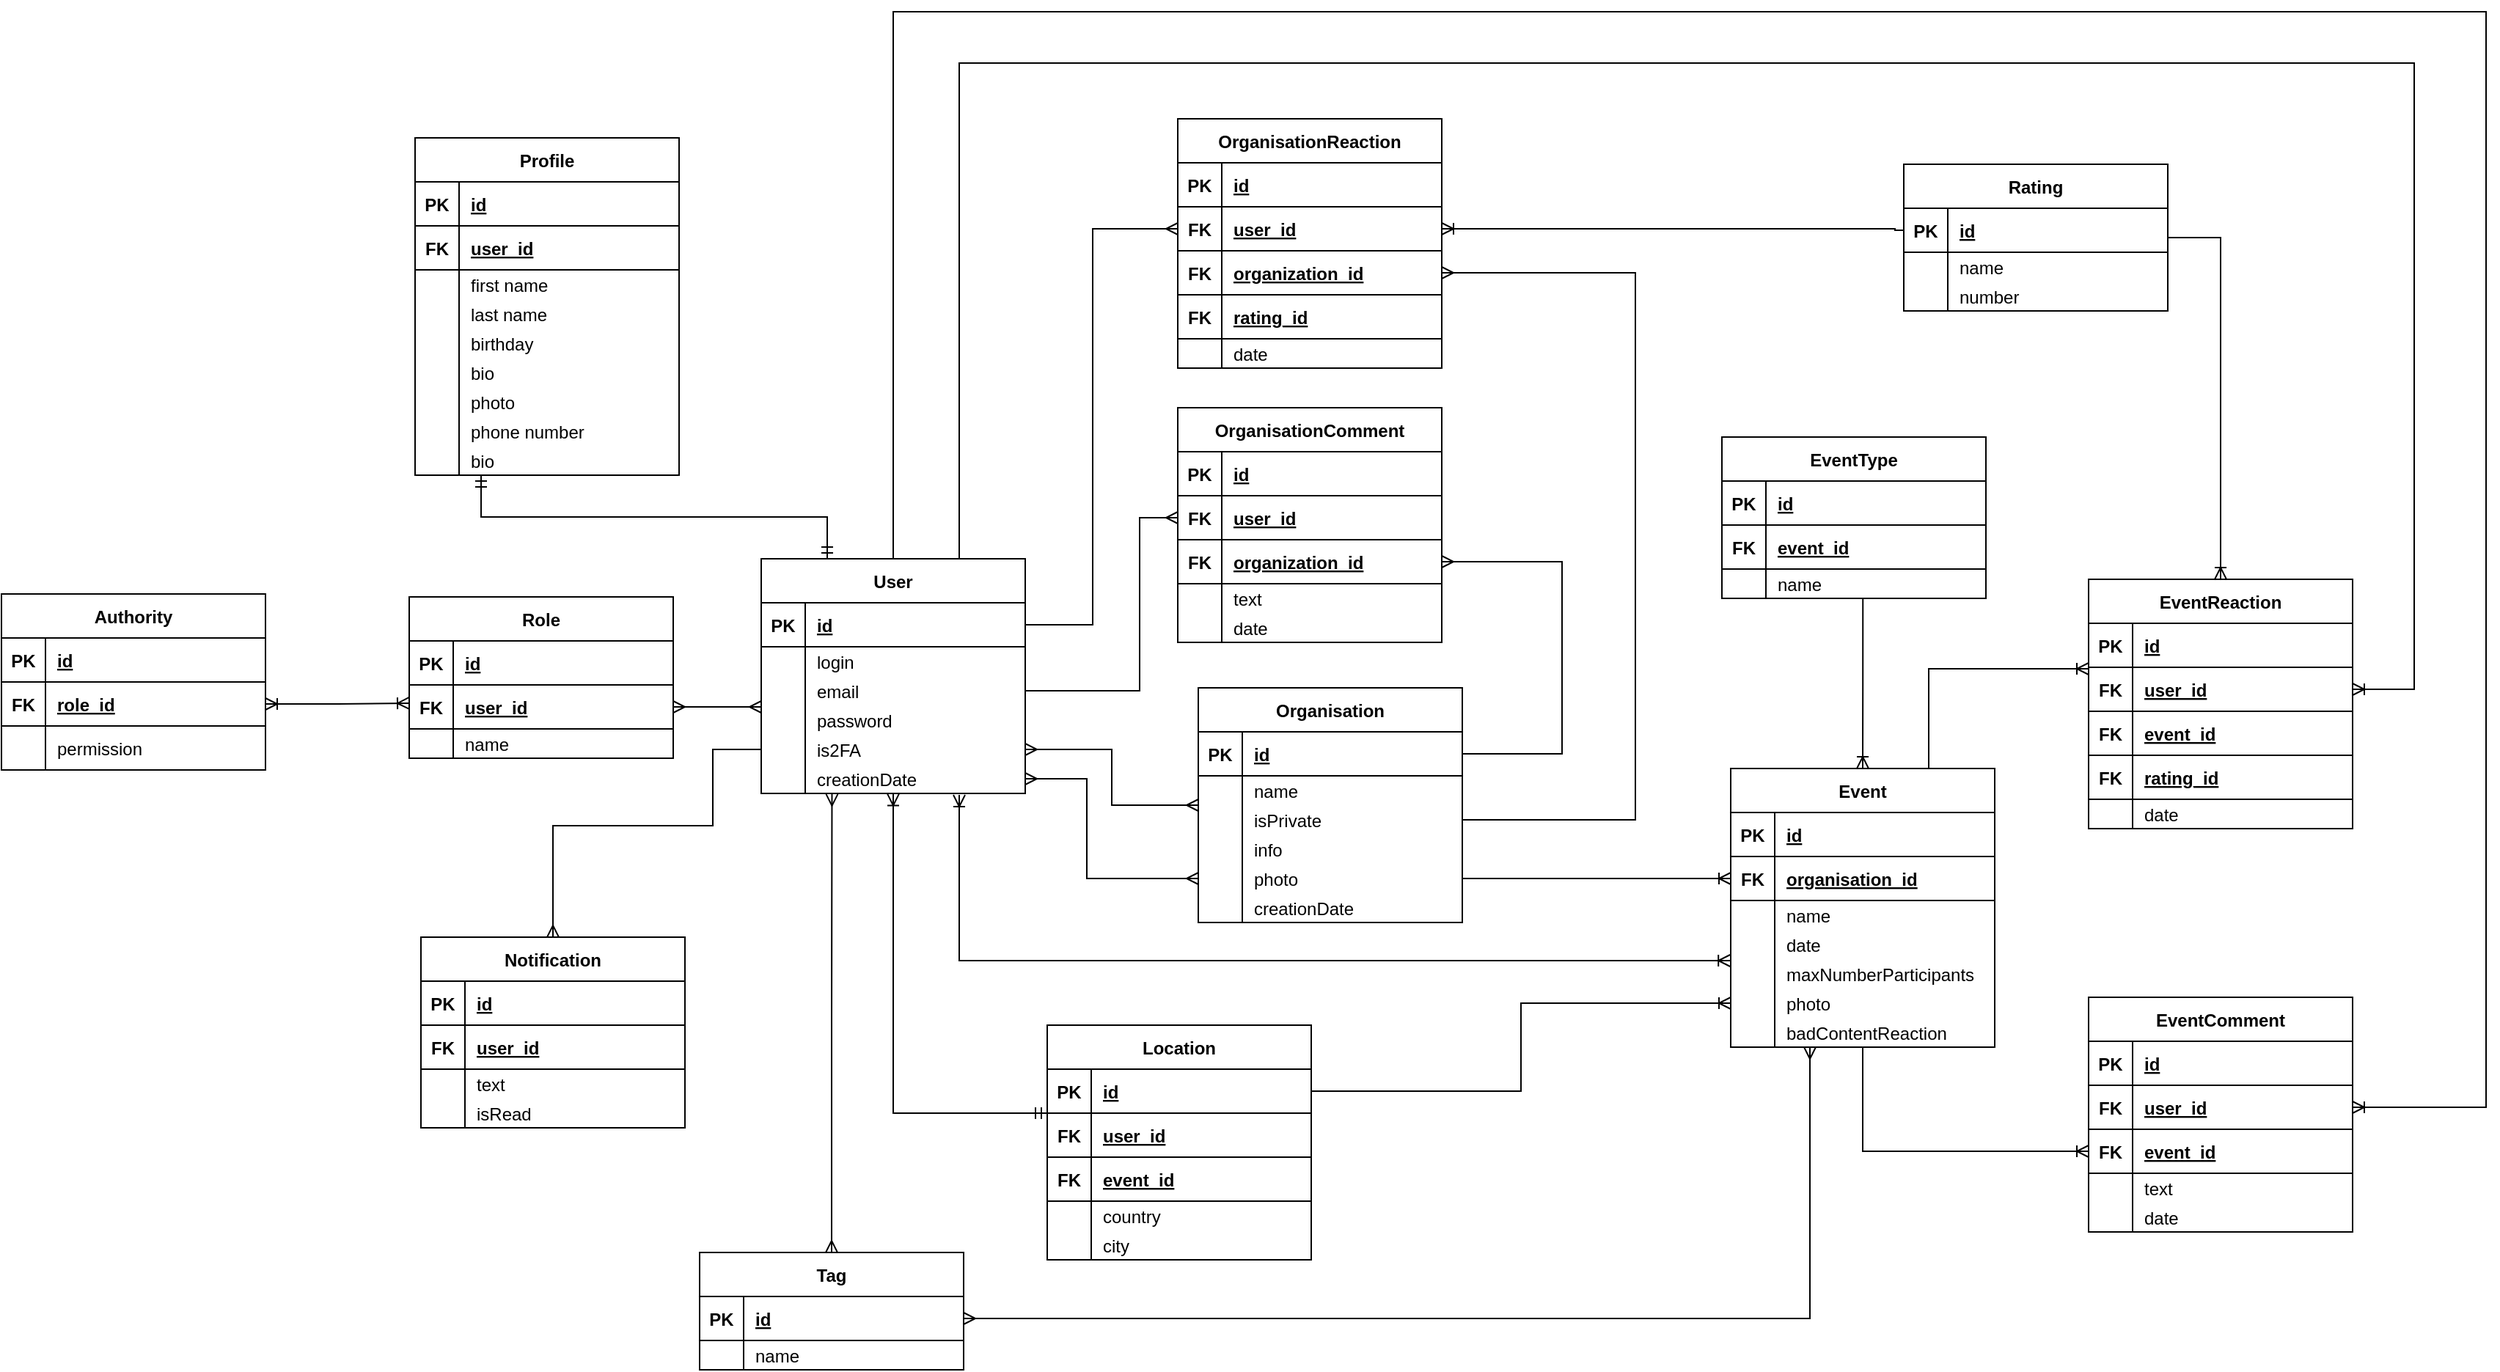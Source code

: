 <mxfile version="13.6.10" type="device"><diagram id="C5RBs43oDa-KdzZeNtuy" name="Page-1"><mxGraphModel dx="2103" dy="1473" grid="0" gridSize="10" guides="1" tooltips="1" connect="1" arrows="1" fold="1" page="0" pageScale="1" pageWidth="1169" pageHeight="827" math="0" shadow="0"><root><mxCell id="WIyWlLk6GJQsqaUBKTNV-0"/><mxCell id="WIyWlLk6GJQsqaUBKTNV-1" parent="WIyWlLk6GJQsqaUBKTNV-0"/><mxCell id="HIsv6Z9v0PJAKsK3ii73-38" value="" style="edgeStyle=orthogonalEdgeStyle;fontSize=12;html=1;endArrow=ERoneToMany;startArrow=ERoneToMany;exitX=1;exitY=0.5;exitDx=0;exitDy=0;rounded=0;entryX=0;entryY=0.416;entryDx=0;entryDy=0;entryPerimeter=0;" edge="1" parent="WIyWlLk6GJQsqaUBKTNV-1" source="HIsv6Z9v0PJAKsK3ii73-13" target="HIsv6Z9v0PJAKsK3ii73-32"><mxGeometry width="100" height="100" relative="1" as="geometry"><mxPoint x="-240" y="170" as="sourcePoint"/><mxPoint x="-298" y="-128" as="targetPoint"/></mxGeometry></mxCell><mxCell id="HIsv6Z9v0PJAKsK3ii73-140" value="" style="edgeStyle=orthogonalEdgeStyle;fontSize=12;html=1;endArrow=ERmany;startArrow=ERmany;exitX=1;exitY=0.5;exitDx=0;exitDy=0;rounded=0;entryX=0;entryY=0.5;entryDx=0;entryDy=0;" edge="1" parent="WIyWlLk6GJQsqaUBKTNV-1" source="HIsv6Z9v0PJAKsK3ii73-107" target="HIsv6Z9v0PJAKsK3ii73-115"><mxGeometry width="100" height="100" relative="1" as="geometry"><mxPoint x="118" y="37" as="sourcePoint"/><mxPoint x="192" y="-96" as="targetPoint"/></mxGeometry></mxCell><mxCell id="HIsv6Z9v0PJAKsK3ii73-16" value="Role" style="shape=table;startSize=30;container=1;collapsible=1;childLayout=tableLayout;fixedRows=1;rowLines=0;fontStyle=1;align=center;resizeLast=1;" vertex="1" parent="WIyWlLk6GJQsqaUBKTNV-1"><mxGeometry x="-300" y="-200" width="180" height="110" as="geometry"/></mxCell><mxCell id="HIsv6Z9v0PJAKsK3ii73-17" value="" style="shape=partialRectangle;collapsible=0;dropTarget=0;pointerEvents=0;fillColor=none;top=0;left=0;bottom=1;right=0;points=[[0,0.5],[1,0.5]];portConstraint=eastwest;" vertex="1" parent="HIsv6Z9v0PJAKsK3ii73-16"><mxGeometry y="30" width="180" height="30" as="geometry"/></mxCell><mxCell id="HIsv6Z9v0PJAKsK3ii73-18" value="PK" style="shape=partialRectangle;connectable=0;fillColor=none;top=0;left=0;bottom=0;right=0;fontStyle=1;overflow=hidden;" vertex="1" parent="HIsv6Z9v0PJAKsK3ii73-17"><mxGeometry width="30" height="30" as="geometry"/></mxCell><mxCell id="HIsv6Z9v0PJAKsK3ii73-19" value="id" style="shape=partialRectangle;connectable=0;fillColor=none;top=0;left=0;bottom=0;right=0;align=left;spacingLeft=6;fontStyle=5;overflow=hidden;" vertex="1" parent="HIsv6Z9v0PJAKsK3ii73-17"><mxGeometry x="30" width="150" height="30" as="geometry"/></mxCell><mxCell id="HIsv6Z9v0PJAKsK3ii73-32" value="" style="shape=partialRectangle;collapsible=0;dropTarget=0;pointerEvents=0;fillColor=none;top=0;left=0;bottom=1;right=0;points=[[0,0.5],[1,0.5]];portConstraint=eastwest;" vertex="1" parent="HIsv6Z9v0PJAKsK3ii73-16"><mxGeometry y="60" width="180" height="30" as="geometry"/></mxCell><mxCell id="HIsv6Z9v0PJAKsK3ii73-33" value="FK" style="shape=partialRectangle;connectable=0;fillColor=none;top=0;left=0;bottom=0;right=0;fontStyle=1;overflow=hidden;" vertex="1" parent="HIsv6Z9v0PJAKsK3ii73-32"><mxGeometry width="30" height="30" as="geometry"/></mxCell><mxCell id="HIsv6Z9v0PJAKsK3ii73-34" value="user_id" style="shape=partialRectangle;connectable=0;fillColor=none;top=0;left=0;bottom=0;right=0;align=left;spacingLeft=6;fontStyle=5;overflow=hidden;" vertex="1" parent="HIsv6Z9v0PJAKsK3ii73-32"><mxGeometry x="30" width="150" height="30" as="geometry"/></mxCell><mxCell id="HIsv6Z9v0PJAKsK3ii73-26" value="" style="shape=partialRectangle;collapsible=0;dropTarget=0;pointerEvents=0;fillColor=none;top=0;left=0;bottom=0;right=0;points=[[0,0.5],[1,0.5]];portConstraint=eastwest;" vertex="1" parent="HIsv6Z9v0PJAKsK3ii73-16"><mxGeometry y="90" width="180" height="20" as="geometry"/></mxCell><mxCell id="HIsv6Z9v0PJAKsK3ii73-27" value="" style="shape=partialRectangle;connectable=0;fillColor=none;top=0;left=0;bottom=0;right=0;editable=1;overflow=hidden;" vertex="1" parent="HIsv6Z9v0PJAKsK3ii73-26"><mxGeometry width="30" height="20" as="geometry"/></mxCell><mxCell id="HIsv6Z9v0PJAKsK3ii73-28" value="name" style="shape=partialRectangle;connectable=0;fillColor=none;top=0;left=0;bottom=0;right=0;align=left;spacingLeft=6;overflow=hidden;" vertex="1" parent="HIsv6Z9v0PJAKsK3ii73-26"><mxGeometry x="30" width="150" height="20" as="geometry"/></mxCell><mxCell id="HIsv6Z9v0PJAKsK3ii73-60" value="User" style="shape=table;startSize=30;container=1;collapsible=1;childLayout=tableLayout;fixedRows=1;rowLines=0;fontStyle=1;align=center;resizeLast=1;" vertex="1" parent="WIyWlLk6GJQsqaUBKTNV-1"><mxGeometry x="-60" y="-226" width="180" height="160" as="geometry"/></mxCell><mxCell id="HIsv6Z9v0PJAKsK3ii73-61" value="" style="shape=partialRectangle;collapsible=0;dropTarget=0;pointerEvents=0;fillColor=none;top=0;left=0;bottom=1;right=0;points=[[0,0.5],[1,0.5]];portConstraint=eastwest;" vertex="1" parent="HIsv6Z9v0PJAKsK3ii73-60"><mxGeometry y="30" width="180" height="30" as="geometry"/></mxCell><mxCell id="HIsv6Z9v0PJAKsK3ii73-62" value="PK" style="shape=partialRectangle;connectable=0;fillColor=none;top=0;left=0;bottom=0;right=0;fontStyle=1;overflow=hidden;" vertex="1" parent="HIsv6Z9v0PJAKsK3ii73-61"><mxGeometry width="30" height="30" as="geometry"/></mxCell><mxCell id="HIsv6Z9v0PJAKsK3ii73-63" value="id" style="shape=partialRectangle;connectable=0;fillColor=none;top=0;left=0;bottom=0;right=0;align=left;spacingLeft=6;fontStyle=5;overflow=hidden;" vertex="1" parent="HIsv6Z9v0PJAKsK3ii73-61"><mxGeometry x="30" width="150" height="30" as="geometry"/></mxCell><mxCell id="HIsv6Z9v0PJAKsK3ii73-70" value="" style="shape=partialRectangle;collapsible=0;dropTarget=0;pointerEvents=0;fillColor=none;top=0;left=0;bottom=0;right=0;points=[[0,0.5],[1,0.5]];portConstraint=eastwest;" vertex="1" parent="HIsv6Z9v0PJAKsK3ii73-60"><mxGeometry y="60" width="180" height="20" as="geometry"/></mxCell><mxCell id="HIsv6Z9v0PJAKsK3ii73-71" value="" style="shape=partialRectangle;connectable=0;fillColor=none;top=0;left=0;bottom=0;right=0;editable=1;overflow=hidden;" vertex="1" parent="HIsv6Z9v0PJAKsK3ii73-70"><mxGeometry width="30" height="20" as="geometry"/></mxCell><mxCell id="HIsv6Z9v0PJAKsK3ii73-72" value="login" style="shape=partialRectangle;connectable=0;fillColor=none;top=0;left=0;bottom=0;right=0;align=left;spacingLeft=6;overflow=hidden;" vertex="1" parent="HIsv6Z9v0PJAKsK3ii73-70"><mxGeometry x="30" width="150" height="20" as="geometry"/></mxCell><mxCell id="HIsv6Z9v0PJAKsK3ii73-73" value="" style="shape=partialRectangle;collapsible=0;dropTarget=0;pointerEvents=0;fillColor=none;top=0;left=0;bottom=0;right=0;points=[[0,0.5],[1,0.5]];portConstraint=eastwest;" vertex="1" parent="HIsv6Z9v0PJAKsK3ii73-60"><mxGeometry y="80" width="180" height="20" as="geometry"/></mxCell><mxCell id="HIsv6Z9v0PJAKsK3ii73-74" value="" style="shape=partialRectangle;connectable=0;fillColor=none;top=0;left=0;bottom=0;right=0;editable=1;overflow=hidden;" vertex="1" parent="HIsv6Z9v0PJAKsK3ii73-73"><mxGeometry width="30" height="20" as="geometry"/></mxCell><mxCell id="HIsv6Z9v0PJAKsK3ii73-75" value="email" style="shape=partialRectangle;connectable=0;fillColor=none;top=0;left=0;bottom=0;right=0;align=left;spacingLeft=6;overflow=hidden;" vertex="1" parent="HIsv6Z9v0PJAKsK3ii73-73"><mxGeometry x="30" width="150" height="20" as="geometry"/></mxCell><mxCell id="HIsv6Z9v0PJAKsK3ii73-76" value="" style="shape=partialRectangle;collapsible=0;dropTarget=0;pointerEvents=0;fillColor=none;top=0;left=0;bottom=0;right=0;points=[[0,0.5],[1,0.5]];portConstraint=eastwest;" vertex="1" parent="HIsv6Z9v0PJAKsK3ii73-60"><mxGeometry y="100" width="180" height="20" as="geometry"/></mxCell><mxCell id="HIsv6Z9v0PJAKsK3ii73-77" value="" style="shape=partialRectangle;connectable=0;fillColor=none;top=0;left=0;bottom=0;right=0;editable=1;overflow=hidden;" vertex="1" parent="HIsv6Z9v0PJAKsK3ii73-76"><mxGeometry width="30" height="20" as="geometry"/></mxCell><mxCell id="HIsv6Z9v0PJAKsK3ii73-78" value="password" style="shape=partialRectangle;connectable=0;fillColor=none;top=0;left=0;bottom=0;right=0;align=left;spacingLeft=6;overflow=hidden;" vertex="1" parent="HIsv6Z9v0PJAKsK3ii73-76"><mxGeometry x="30" width="150" height="20" as="geometry"/></mxCell><mxCell id="HIsv6Z9v0PJAKsK3ii73-107" value="" style="shape=partialRectangle;collapsible=0;dropTarget=0;pointerEvents=0;fillColor=none;top=0;left=0;bottom=0;right=0;points=[[0,0.5],[1,0.5]];portConstraint=eastwest;" vertex="1" parent="HIsv6Z9v0PJAKsK3ii73-60"><mxGeometry y="120" width="180" height="20" as="geometry"/></mxCell><mxCell id="HIsv6Z9v0PJAKsK3ii73-108" value="" style="shape=partialRectangle;connectable=0;fillColor=none;top=0;left=0;bottom=0;right=0;editable=1;overflow=hidden;" vertex="1" parent="HIsv6Z9v0PJAKsK3ii73-107"><mxGeometry width="30" height="20" as="geometry"/></mxCell><mxCell id="HIsv6Z9v0PJAKsK3ii73-109" value="is2FA" style="shape=partialRectangle;connectable=0;fillColor=none;top=0;left=0;bottom=0;right=0;align=left;spacingLeft=6;overflow=hidden;" vertex="1" parent="HIsv6Z9v0PJAKsK3ii73-107"><mxGeometry x="30" width="150" height="20" as="geometry"/></mxCell><mxCell id="HIsv6Z9v0PJAKsK3ii73-110" value="" style="shape=partialRectangle;collapsible=0;dropTarget=0;pointerEvents=0;fillColor=none;top=0;left=0;bottom=0;right=0;points=[[0,0.5],[1,0.5]];portConstraint=eastwest;" vertex="1" parent="HIsv6Z9v0PJAKsK3ii73-60"><mxGeometry y="140" width="180" height="20" as="geometry"/></mxCell><mxCell id="HIsv6Z9v0PJAKsK3ii73-111" value="" style="shape=partialRectangle;connectable=0;fillColor=none;top=0;left=0;bottom=0;right=0;editable=1;overflow=hidden;" vertex="1" parent="HIsv6Z9v0PJAKsK3ii73-110"><mxGeometry width="30" height="20" as="geometry"/></mxCell><mxCell id="HIsv6Z9v0PJAKsK3ii73-112" value="creationDate" style="shape=partialRectangle;connectable=0;fillColor=none;top=0;left=0;bottom=0;right=0;align=left;spacingLeft=6;overflow=hidden;" vertex="1" parent="HIsv6Z9v0PJAKsK3ii73-110"><mxGeometry x="30" width="150" height="20" as="geometry"/></mxCell><mxCell id="HIsv6Z9v0PJAKsK3ii73-181" value="" style="edgeStyle=orthogonalEdgeStyle;fontSize=12;html=1;endArrow=ERoneToMany;exitX=1;exitY=0.5;exitDx=0;exitDy=0;entryX=0;entryY=0.5;entryDx=0;entryDy=0;rounded=0;" edge="1" parent="WIyWlLk6GJQsqaUBKTNV-1" source="HIsv6Z9v0PJAKsK3ii73-128" target="HIsv6Z9v0PJAKsK3ii73-178"><mxGeometry width="100" height="100" relative="1" as="geometry"><mxPoint x="466" y="-26" as="sourcePoint"/><mxPoint x="566" y="-126" as="targetPoint"/></mxGeometry></mxCell><mxCell id="HIsv6Z9v0PJAKsK3ii73-184" value="" style="edgeStyle=orthogonalEdgeStyle;fontSize=12;html=1;endArrow=ERoneToMany;startArrow=ERoneToMany;rounded=0;entryX=-0.002;entryY=0.041;entryDx=0;entryDy=0;entryPerimeter=0;" edge="1" parent="WIyWlLk6GJQsqaUBKTNV-1" target="HIsv6Z9v0PJAKsK3ii73-169"><mxGeometry width="100" height="100" relative="1" as="geometry"><mxPoint x="75" y="-65" as="sourcePoint"/><mxPoint x="435" y="51" as="targetPoint"/><Array as="points"><mxPoint x="75" y="48"/><mxPoint x="601" y="48"/></Array></mxGeometry></mxCell><mxCell id="HIsv6Z9v0PJAKsK3ii73-223" value="" style="edgeStyle=orthogonalEdgeStyle;fontSize=12;html=1;endArrow=ERoneToMany;exitX=1;exitY=0.5;exitDx=0;exitDy=0;entryX=0;entryY=0.5;entryDx=0;entryDy=0;rounded=0;" edge="1" parent="WIyWlLk6GJQsqaUBKTNV-1" source="HIsv6Z9v0PJAKsK3ii73-205" target="HIsv6Z9v0PJAKsK3ii73-172"><mxGeometry width="100" height="100" relative="1" as="geometry"><mxPoint x="204" y="157" as="sourcePoint"/><mxPoint x="304" y="57" as="targetPoint"/></mxGeometry></mxCell><mxCell id="HIsv6Z9v0PJAKsK3ii73-224" value="" style="edgeStyle=orthogonalEdgeStyle;fontSize=12;html=1;endArrow=ERoneToMany;startArrow=ERmandOne;exitX=0;exitY=0.5;exitDx=0;exitDy=0;rounded=0;entryX=0.502;entryY=1.01;entryDx=0;entryDy=0;entryPerimeter=0;" edge="1" parent="WIyWlLk6GJQsqaUBKTNV-1" target="HIsv6Z9v0PJAKsK3ii73-110"><mxGeometry width="100" height="100" relative="1" as="geometry"><mxPoint x="135" y="152" as="sourcePoint"/><mxPoint x="-16.0" y="-65" as="targetPoint"/><Array as="points"><mxPoint x="30" y="152"/><mxPoint x="30" y="-66"/></Array></mxGeometry></mxCell><mxCell id="HIsv6Z9v0PJAKsK3ii73-225" value="" style="fontSize=12;html=1;endArrow=ERmandOne;startArrow=ERmandOne;exitX=0.25;exitY=0;exitDx=0;exitDy=0;entryX=0.25;entryY=1;entryDx=0;entryDy=0;edgeStyle=orthogonalEdgeStyle;rounded=0;" edge="1" parent="WIyWlLk6GJQsqaUBKTNV-1" source="HIsv6Z9v0PJAKsK3ii73-60" target="HIsv6Z9v0PJAKsK3ii73-79"><mxGeometry width="100" height="100" relative="1" as="geometry"><mxPoint x="184" y="-266" as="sourcePoint"/><mxPoint x="284" y="-366" as="targetPoint"/></mxGeometry></mxCell><mxCell id="HIsv6Z9v0PJAKsK3ii73-251" value="" style="edgeStyle=orthogonalEdgeStyle;fontSize=12;html=1;endArrow=ERmany;rounded=0;exitX=1;exitY=0.5;exitDx=0;exitDy=0;entryX=0;entryY=0.5;entryDx=0;entryDy=0;" edge="1" parent="WIyWlLk6GJQsqaUBKTNV-1" source="HIsv6Z9v0PJAKsK3ii73-73" target="HIsv6Z9v0PJAKsK3ii73-248"><mxGeometry width="100" height="100" relative="1" as="geometry"><mxPoint x="145" y="-116" as="sourcePoint"/><mxPoint x="245" y="-216" as="targetPoint"/><Array as="points"><mxPoint x="198" y="-136"/><mxPoint x="198" y="-254"/></Array></mxGeometry></mxCell><mxCell id="HIsv6Z9v0PJAKsK3ii73-115" value="Organisation" style="shape=table;startSize=30;container=1;collapsible=1;childLayout=tableLayout;fixedRows=1;rowLines=0;fontStyle=1;align=center;resizeLast=1;" vertex="1" parent="WIyWlLk6GJQsqaUBKTNV-1"><mxGeometry x="238" y="-138" width="180" height="160" as="geometry"><mxRectangle x="284" y="-89" width="101" height="30" as="alternateBounds"/></mxGeometry></mxCell><mxCell id="HIsv6Z9v0PJAKsK3ii73-116" value="" style="shape=partialRectangle;collapsible=0;dropTarget=0;pointerEvents=0;fillColor=none;top=0;left=0;bottom=1;right=0;points=[[0,0.5],[1,0.5]];portConstraint=eastwest;" vertex="1" parent="HIsv6Z9v0PJAKsK3ii73-115"><mxGeometry y="30" width="180" height="30" as="geometry"/></mxCell><mxCell id="HIsv6Z9v0PJAKsK3ii73-117" value="PK" style="shape=partialRectangle;connectable=0;fillColor=none;top=0;left=0;bottom=0;right=0;fontStyle=1;overflow=hidden;" vertex="1" parent="HIsv6Z9v0PJAKsK3ii73-116"><mxGeometry width="30" height="30" as="geometry"/></mxCell><mxCell id="HIsv6Z9v0PJAKsK3ii73-118" value="id" style="shape=partialRectangle;connectable=0;fillColor=none;top=0;left=0;bottom=0;right=0;align=left;spacingLeft=6;fontStyle=5;overflow=hidden;" vertex="1" parent="HIsv6Z9v0PJAKsK3ii73-116"><mxGeometry x="30" width="150" height="30" as="geometry"/></mxCell><mxCell id="HIsv6Z9v0PJAKsK3ii73-119" value="" style="shape=partialRectangle;collapsible=0;dropTarget=0;pointerEvents=0;fillColor=none;top=0;left=0;bottom=0;right=0;points=[[0,0.5],[1,0.5]];portConstraint=eastwest;" vertex="1" parent="HIsv6Z9v0PJAKsK3ii73-115"><mxGeometry y="60" width="180" height="20" as="geometry"/></mxCell><mxCell id="HIsv6Z9v0PJAKsK3ii73-120" value="" style="shape=partialRectangle;connectable=0;fillColor=none;top=0;left=0;bottom=0;right=0;editable=1;overflow=hidden;" vertex="1" parent="HIsv6Z9v0PJAKsK3ii73-119"><mxGeometry width="30" height="20" as="geometry"/></mxCell><mxCell id="HIsv6Z9v0PJAKsK3ii73-121" value="name" style="shape=partialRectangle;connectable=0;fillColor=none;top=0;left=0;bottom=0;right=0;align=left;spacingLeft=6;overflow=hidden;" vertex="1" parent="HIsv6Z9v0PJAKsK3ii73-119"><mxGeometry x="30" width="150" height="20" as="geometry"/></mxCell><mxCell id="HIsv6Z9v0PJAKsK3ii73-122" value="" style="shape=partialRectangle;collapsible=0;dropTarget=0;pointerEvents=0;fillColor=none;top=0;left=0;bottom=0;right=0;points=[[0,0.5],[1,0.5]];portConstraint=eastwest;" vertex="1" parent="HIsv6Z9v0PJAKsK3ii73-115"><mxGeometry y="80" width="180" height="20" as="geometry"/></mxCell><mxCell id="HIsv6Z9v0PJAKsK3ii73-123" value="" style="shape=partialRectangle;connectable=0;fillColor=none;top=0;left=0;bottom=0;right=0;editable=1;overflow=hidden;" vertex="1" parent="HIsv6Z9v0PJAKsK3ii73-122"><mxGeometry width="30" height="20" as="geometry"/></mxCell><mxCell id="HIsv6Z9v0PJAKsK3ii73-124" value="isPrivate" style="shape=partialRectangle;connectable=0;fillColor=none;top=0;left=0;bottom=0;right=0;align=left;spacingLeft=6;overflow=hidden;" vertex="1" parent="HIsv6Z9v0PJAKsK3ii73-122"><mxGeometry x="30" width="150" height="20" as="geometry"/></mxCell><mxCell id="HIsv6Z9v0PJAKsK3ii73-125" value="" style="shape=partialRectangle;collapsible=0;dropTarget=0;pointerEvents=0;fillColor=none;top=0;left=0;bottom=0;right=0;points=[[0,0.5],[1,0.5]];portConstraint=eastwest;" vertex="1" parent="HIsv6Z9v0PJAKsK3ii73-115"><mxGeometry y="100" width="180" height="20" as="geometry"/></mxCell><mxCell id="HIsv6Z9v0PJAKsK3ii73-126" value="" style="shape=partialRectangle;connectable=0;fillColor=none;top=0;left=0;bottom=0;right=0;editable=1;overflow=hidden;" vertex="1" parent="HIsv6Z9v0PJAKsK3ii73-125"><mxGeometry width="30" height="20" as="geometry"/></mxCell><mxCell id="HIsv6Z9v0PJAKsK3ii73-127" value="info" style="shape=partialRectangle;connectable=0;fillColor=none;top=0;left=0;bottom=0;right=0;align=left;spacingLeft=6;overflow=hidden;" vertex="1" parent="HIsv6Z9v0PJAKsK3ii73-125"><mxGeometry x="30" width="150" height="20" as="geometry"/></mxCell><mxCell id="HIsv6Z9v0PJAKsK3ii73-128" value="" style="shape=partialRectangle;collapsible=0;dropTarget=0;pointerEvents=0;fillColor=none;top=0;left=0;bottom=0;right=0;points=[[0,0.5],[1,0.5]];portConstraint=eastwest;" vertex="1" parent="HIsv6Z9v0PJAKsK3ii73-115"><mxGeometry y="120" width="180" height="20" as="geometry"/></mxCell><mxCell id="HIsv6Z9v0PJAKsK3ii73-129" value="" style="shape=partialRectangle;connectable=0;fillColor=none;top=0;left=0;bottom=0;right=0;editable=1;overflow=hidden;" vertex="1" parent="HIsv6Z9v0PJAKsK3ii73-128"><mxGeometry width="30" height="20" as="geometry"/></mxCell><mxCell id="HIsv6Z9v0PJAKsK3ii73-130" value="photo" style="shape=partialRectangle;connectable=0;fillColor=none;top=0;left=0;bottom=0;right=0;align=left;spacingLeft=6;overflow=hidden;" vertex="1" parent="HIsv6Z9v0PJAKsK3ii73-128"><mxGeometry x="30" width="150" height="20" as="geometry"/></mxCell><mxCell id="HIsv6Z9v0PJAKsK3ii73-131" value="" style="shape=partialRectangle;collapsible=0;dropTarget=0;pointerEvents=0;fillColor=none;top=0;left=0;bottom=0;right=0;points=[[0,0.5],[1,0.5]];portConstraint=eastwest;" vertex="1" parent="HIsv6Z9v0PJAKsK3ii73-115"><mxGeometry y="140" width="180" height="20" as="geometry"/></mxCell><mxCell id="HIsv6Z9v0PJAKsK3ii73-132" value="" style="shape=partialRectangle;connectable=0;fillColor=none;top=0;left=0;bottom=0;right=0;editable=1;overflow=hidden;" vertex="1" parent="HIsv6Z9v0PJAKsK3ii73-131"><mxGeometry width="30" height="20" as="geometry"/></mxCell><mxCell id="HIsv6Z9v0PJAKsK3ii73-133" value="creationDate" style="shape=partialRectangle;connectable=0;fillColor=none;top=0;left=0;bottom=0;right=0;align=left;spacingLeft=6;overflow=hidden;" vertex="1" parent="HIsv6Z9v0PJAKsK3ii73-131"><mxGeometry x="30" width="150" height="20" as="geometry"/></mxCell><mxCell id="HIsv6Z9v0PJAKsK3ii73-253" value="" style="edgeStyle=orthogonalEdgeStyle;fontSize=12;html=1;endArrow=ERmany;rounded=0;exitX=1;exitY=0.5;exitDx=0;exitDy=0;entryX=1;entryY=0.5;entryDx=0;entryDy=0;" edge="1" parent="WIyWlLk6GJQsqaUBKTNV-1" source="HIsv6Z9v0PJAKsK3ii73-116" target="HIsv6Z9v0PJAKsK3ii73-245"><mxGeometry width="100" height="100" relative="1" as="geometry"><mxPoint x="532" y="-182" as="sourcePoint"/><mxPoint x="638" y="-345" as="targetPoint"/><Array as="points"><mxPoint x="486" y="-93"/><mxPoint x="486" y="-224"/></Array></mxGeometry></mxCell><mxCell id="HIsv6Z9v0PJAKsK3ii73-254" value="OrganisationReaction" style="shape=table;startSize=30;container=1;collapsible=1;childLayout=tableLayout;fixedRows=1;rowLines=0;fontStyle=1;align=center;resizeLast=1;" vertex="1" parent="WIyWlLk6GJQsqaUBKTNV-1"><mxGeometry x="224" y="-526" width="180" height="170" as="geometry"><mxRectangle x="284" y="-89" width="101" height="30" as="alternateBounds"/></mxGeometry></mxCell><mxCell id="HIsv6Z9v0PJAKsK3ii73-255" value="" style="shape=partialRectangle;collapsible=0;dropTarget=0;pointerEvents=0;fillColor=none;top=0;left=0;bottom=1;right=0;points=[[0,0.5],[1,0.5]];portConstraint=eastwest;" vertex="1" parent="HIsv6Z9v0PJAKsK3ii73-254"><mxGeometry y="30" width="180" height="30" as="geometry"/></mxCell><mxCell id="HIsv6Z9v0PJAKsK3ii73-256" value="PK" style="shape=partialRectangle;connectable=0;fillColor=none;top=0;left=0;bottom=0;right=0;fontStyle=1;overflow=hidden;" vertex="1" parent="HIsv6Z9v0PJAKsK3ii73-255"><mxGeometry width="30" height="30" as="geometry"/></mxCell><mxCell id="HIsv6Z9v0PJAKsK3ii73-257" value="id" style="shape=partialRectangle;connectable=0;fillColor=none;top=0;left=0;bottom=0;right=0;align=left;spacingLeft=6;fontStyle=5;overflow=hidden;" vertex="1" parent="HIsv6Z9v0PJAKsK3ii73-255"><mxGeometry x="30" width="150" height="30" as="geometry"/></mxCell><mxCell id="HIsv6Z9v0PJAKsK3ii73-258" value="" style="shape=partialRectangle;collapsible=0;dropTarget=0;pointerEvents=0;fillColor=none;top=0;left=0;bottom=1;right=0;points=[[0,0.5],[1,0.5]];portConstraint=eastwest;" vertex="1" parent="HIsv6Z9v0PJAKsK3ii73-254"><mxGeometry y="60" width="180" height="30" as="geometry"/></mxCell><mxCell id="HIsv6Z9v0PJAKsK3ii73-259" value="FK" style="shape=partialRectangle;connectable=0;fillColor=none;top=0;left=0;bottom=0;right=0;fontStyle=1;overflow=hidden;" vertex="1" parent="HIsv6Z9v0PJAKsK3ii73-258"><mxGeometry width="30" height="30" as="geometry"/></mxCell><mxCell id="HIsv6Z9v0PJAKsK3ii73-260" value="user_id" style="shape=partialRectangle;connectable=0;fillColor=none;top=0;left=0;bottom=0;right=0;align=left;spacingLeft=6;fontStyle=5;overflow=hidden;" vertex="1" parent="HIsv6Z9v0PJAKsK3ii73-258"><mxGeometry x="30" width="150" height="30" as="geometry"/></mxCell><mxCell id="HIsv6Z9v0PJAKsK3ii73-261" value="" style="shape=partialRectangle;collapsible=0;dropTarget=0;pointerEvents=0;fillColor=none;top=0;left=0;bottom=1;right=0;points=[[0,0.5],[1,0.5]];portConstraint=eastwest;" vertex="1" parent="HIsv6Z9v0PJAKsK3ii73-254"><mxGeometry y="90" width="180" height="30" as="geometry"/></mxCell><mxCell id="HIsv6Z9v0PJAKsK3ii73-262" value="FK" style="shape=partialRectangle;connectable=0;fillColor=none;top=0;left=0;bottom=0;right=0;fontStyle=1;overflow=hidden;" vertex="1" parent="HIsv6Z9v0PJAKsK3ii73-261"><mxGeometry width="30" height="30" as="geometry"/></mxCell><mxCell id="HIsv6Z9v0PJAKsK3ii73-263" value="organization_id" style="shape=partialRectangle;connectable=0;fillColor=none;top=0;left=0;bottom=0;right=0;align=left;spacingLeft=6;fontStyle=5;overflow=hidden;" vertex="1" parent="HIsv6Z9v0PJAKsK3ii73-261"><mxGeometry x="30" width="150" height="30" as="geometry"/></mxCell><mxCell id="HIsv6Z9v0PJAKsK3ii73-393" value="" style="shape=partialRectangle;collapsible=0;dropTarget=0;pointerEvents=0;fillColor=none;top=0;left=0;bottom=1;right=0;points=[[0,0.5],[1,0.5]];portConstraint=eastwest;" vertex="1" parent="HIsv6Z9v0PJAKsK3ii73-254"><mxGeometry y="120" width="180" height="30" as="geometry"/></mxCell><mxCell id="HIsv6Z9v0PJAKsK3ii73-394" value="FK" style="shape=partialRectangle;connectable=0;fillColor=none;top=0;left=0;bottom=0;right=0;fontStyle=1;overflow=hidden;" vertex="1" parent="HIsv6Z9v0PJAKsK3ii73-393"><mxGeometry width="30" height="30" as="geometry"/></mxCell><mxCell id="HIsv6Z9v0PJAKsK3ii73-395" value="rating_id" style="shape=partialRectangle;connectable=0;fillColor=none;top=0;left=0;bottom=0;right=0;align=left;spacingLeft=6;fontStyle=5;overflow=hidden;" vertex="1" parent="HIsv6Z9v0PJAKsK3ii73-393"><mxGeometry x="30" width="150" height="30" as="geometry"/></mxCell><mxCell id="HIsv6Z9v0PJAKsK3ii73-381" value="" style="shape=partialRectangle;collapsible=0;dropTarget=0;pointerEvents=0;fillColor=none;top=0;left=0;bottom=0;right=0;points=[[0,0.5],[1,0.5]];portConstraint=eastwest;" vertex="1" parent="HIsv6Z9v0PJAKsK3ii73-254"><mxGeometry y="150" width="180" height="20" as="geometry"/></mxCell><mxCell id="HIsv6Z9v0PJAKsK3ii73-382" value="" style="shape=partialRectangle;connectable=0;fillColor=none;top=0;left=0;bottom=0;right=0;editable=1;overflow=hidden;" vertex="1" parent="HIsv6Z9v0PJAKsK3ii73-381"><mxGeometry width="30" height="20" as="geometry"/></mxCell><mxCell id="HIsv6Z9v0PJAKsK3ii73-383" value="date" style="shape=partialRectangle;connectable=0;fillColor=none;top=0;left=0;bottom=0;right=0;align=left;spacingLeft=6;overflow=hidden;" vertex="1" parent="HIsv6Z9v0PJAKsK3ii73-381"><mxGeometry x="30" width="150" height="20" as="geometry"/></mxCell><mxCell id="HIsv6Z9v0PJAKsK3ii73-310" value="" style="edgeStyle=orthogonalEdgeStyle;fontSize=12;html=1;endArrow=ERmany;startArrow=ERmany;exitX=1;exitY=0.5;exitDx=0;exitDy=0;rounded=0;entryX=0;entryY=0.5;entryDx=0;entryDy=0;" edge="1" parent="WIyWlLk6GJQsqaUBKTNV-1" source="HIsv6Z9v0PJAKsK3ii73-110" target="HIsv6Z9v0PJAKsK3ii73-128"><mxGeometry width="100" height="100" relative="1" as="geometry"><mxPoint x="100" y="-21" as="sourcePoint"/><mxPoint x="218" y="17" as="targetPoint"/><Array as="points"><mxPoint x="162" y="-76"/><mxPoint x="162" y="-8"/></Array></mxGeometry></mxCell><mxCell id="HIsv6Z9v0PJAKsK3ii73-315" value="" style="edgeStyle=orthogonalEdgeStyle;fontSize=12;html=1;endArrow=ERmany;rounded=0;entryX=0;entryY=0.5;entryDx=0;entryDy=0;exitX=1;exitY=0.5;exitDx=0;exitDy=0;" edge="1" parent="WIyWlLk6GJQsqaUBKTNV-1" source="HIsv6Z9v0PJAKsK3ii73-61" target="HIsv6Z9v0PJAKsK3ii73-258"><mxGeometry width="100" height="100" relative="1" as="geometry"><mxPoint x="149" y="-246" as="sourcePoint"/><mxPoint x="200" y="-449" as="targetPoint"/><Array as="points"><mxPoint x="166" y="-181"/><mxPoint x="166" y="-451"/></Array></mxGeometry></mxCell><mxCell id="HIsv6Z9v0PJAKsK3ii73-316" value="" style="edgeStyle=orthogonalEdgeStyle;fontSize=12;html=1;endArrow=ERmany;rounded=0;exitX=1;exitY=0.5;exitDx=0;exitDy=0;entryX=1;entryY=0.5;entryDx=0;entryDy=0;" edge="1" parent="WIyWlLk6GJQsqaUBKTNV-1" source="HIsv6Z9v0PJAKsK3ii73-122" target="HIsv6Z9v0PJAKsK3ii73-261"><mxGeometry width="100" height="100" relative="1" as="geometry"><mxPoint x="468" y="-244" as="sourcePoint"/><mxPoint x="456" y="-420" as="targetPoint"/><Array as="points"><mxPoint x="536" y="-48"/><mxPoint x="536" y="-421"/></Array></mxGeometry></mxCell><mxCell id="HIsv6Z9v0PJAKsK3ii73-79" value="Profile" style="shape=table;startSize=30;container=1;collapsible=1;childLayout=tableLayout;fixedRows=1;rowLines=0;fontStyle=1;align=center;resizeLast=1;" vertex="1" parent="WIyWlLk6GJQsqaUBKTNV-1"><mxGeometry x="-296" y="-513" width="180" height="230" as="geometry"/></mxCell><mxCell id="HIsv6Z9v0PJAKsK3ii73-80" value="" style="shape=partialRectangle;collapsible=0;dropTarget=0;pointerEvents=0;fillColor=none;top=0;left=0;bottom=1;right=0;points=[[0,0.5],[1,0.5]];portConstraint=eastwest;" vertex="1" parent="HIsv6Z9v0PJAKsK3ii73-79"><mxGeometry y="30" width="180" height="30" as="geometry"/></mxCell><mxCell id="HIsv6Z9v0PJAKsK3ii73-81" value="PK" style="shape=partialRectangle;connectable=0;fillColor=none;top=0;left=0;bottom=0;right=0;fontStyle=1;overflow=hidden;" vertex="1" parent="HIsv6Z9v0PJAKsK3ii73-80"><mxGeometry width="30" height="30" as="geometry"/></mxCell><mxCell id="HIsv6Z9v0PJAKsK3ii73-82" value="id" style="shape=partialRectangle;connectable=0;fillColor=none;top=0;left=0;bottom=0;right=0;align=left;spacingLeft=6;fontStyle=5;overflow=hidden;" vertex="1" parent="HIsv6Z9v0PJAKsK3ii73-80"><mxGeometry x="30" width="150" height="30" as="geometry"/></mxCell><mxCell id="HIsv6Z9v0PJAKsK3ii73-83" value="" style="shape=partialRectangle;collapsible=0;dropTarget=0;pointerEvents=0;fillColor=none;top=0;left=0;bottom=1;right=0;points=[[0,0.5],[1,0.5]];portConstraint=eastwest;" vertex="1" parent="HIsv6Z9v0PJAKsK3ii73-79"><mxGeometry y="60" width="180" height="30" as="geometry"/></mxCell><mxCell id="HIsv6Z9v0PJAKsK3ii73-84" value="FK" style="shape=partialRectangle;connectable=0;fillColor=none;top=0;left=0;bottom=0;right=0;fontStyle=1;overflow=hidden;" vertex="1" parent="HIsv6Z9v0PJAKsK3ii73-83"><mxGeometry width="30" height="30" as="geometry"/></mxCell><mxCell id="HIsv6Z9v0PJAKsK3ii73-85" value="user_id" style="shape=partialRectangle;connectable=0;fillColor=none;top=0;left=0;bottom=0;right=0;align=left;spacingLeft=6;fontStyle=5;overflow=hidden;" vertex="1" parent="HIsv6Z9v0PJAKsK3ii73-83"><mxGeometry x="30" width="150" height="30" as="geometry"/></mxCell><mxCell id="HIsv6Z9v0PJAKsK3ii73-86" value="" style="shape=partialRectangle;collapsible=0;dropTarget=0;pointerEvents=0;fillColor=none;top=0;left=0;bottom=0;right=0;points=[[0,0.5],[1,0.5]];portConstraint=eastwest;" vertex="1" parent="HIsv6Z9v0PJAKsK3ii73-79"><mxGeometry y="90" width="180" height="20" as="geometry"/></mxCell><mxCell id="HIsv6Z9v0PJAKsK3ii73-87" value="" style="shape=partialRectangle;connectable=0;fillColor=none;top=0;left=0;bottom=0;right=0;editable=1;overflow=hidden;" vertex="1" parent="HIsv6Z9v0PJAKsK3ii73-86"><mxGeometry width="30" height="20" as="geometry"/></mxCell><mxCell id="HIsv6Z9v0PJAKsK3ii73-88" value="first name" style="shape=partialRectangle;connectable=0;fillColor=none;top=0;left=0;bottom=0;right=0;align=left;spacingLeft=6;overflow=hidden;" vertex="1" parent="HIsv6Z9v0PJAKsK3ii73-86"><mxGeometry x="30" width="150" height="20" as="geometry"/></mxCell><mxCell id="HIsv6Z9v0PJAKsK3ii73-89" value="" style="shape=partialRectangle;collapsible=0;dropTarget=0;pointerEvents=0;fillColor=none;top=0;left=0;bottom=0;right=0;points=[[0,0.5],[1,0.5]];portConstraint=eastwest;" vertex="1" parent="HIsv6Z9v0PJAKsK3ii73-79"><mxGeometry y="110" width="180" height="20" as="geometry"/></mxCell><mxCell id="HIsv6Z9v0PJAKsK3ii73-90" value="" style="shape=partialRectangle;connectable=0;fillColor=none;top=0;left=0;bottom=0;right=0;editable=1;overflow=hidden;" vertex="1" parent="HIsv6Z9v0PJAKsK3ii73-89"><mxGeometry width="30" height="20" as="geometry"/></mxCell><mxCell id="HIsv6Z9v0PJAKsK3ii73-91" value="last name" style="shape=partialRectangle;connectable=0;fillColor=none;top=0;left=0;bottom=0;right=0;align=left;spacingLeft=6;overflow=hidden;" vertex="1" parent="HIsv6Z9v0PJAKsK3ii73-89"><mxGeometry x="30" width="150" height="20" as="geometry"/></mxCell><mxCell id="HIsv6Z9v0PJAKsK3ii73-92" value="" style="shape=partialRectangle;collapsible=0;dropTarget=0;pointerEvents=0;fillColor=none;top=0;left=0;bottom=0;right=0;points=[[0,0.5],[1,0.5]];portConstraint=eastwest;" vertex="1" parent="HIsv6Z9v0PJAKsK3ii73-79"><mxGeometry y="130" width="180" height="20" as="geometry"/></mxCell><mxCell id="HIsv6Z9v0PJAKsK3ii73-93" value="" style="shape=partialRectangle;connectable=0;fillColor=none;top=0;left=0;bottom=0;right=0;editable=1;overflow=hidden;" vertex="1" parent="HIsv6Z9v0PJAKsK3ii73-92"><mxGeometry width="30" height="20" as="geometry"/></mxCell><mxCell id="HIsv6Z9v0PJAKsK3ii73-94" value="birthday" style="shape=partialRectangle;connectable=0;fillColor=none;top=0;left=0;bottom=0;right=0;align=left;spacingLeft=6;overflow=hidden;" vertex="1" parent="HIsv6Z9v0PJAKsK3ii73-92"><mxGeometry x="30" width="150" height="20" as="geometry"/></mxCell><mxCell id="HIsv6Z9v0PJAKsK3ii73-95" value="" style="shape=partialRectangle;collapsible=0;dropTarget=0;pointerEvents=0;fillColor=none;top=0;left=0;bottom=0;right=0;points=[[0,0.5],[1,0.5]];portConstraint=eastwest;" vertex="1" parent="HIsv6Z9v0PJAKsK3ii73-79"><mxGeometry y="150" width="180" height="20" as="geometry"/></mxCell><mxCell id="HIsv6Z9v0PJAKsK3ii73-96" value="" style="shape=partialRectangle;connectable=0;fillColor=none;top=0;left=0;bottom=0;right=0;editable=1;overflow=hidden;" vertex="1" parent="HIsv6Z9v0PJAKsK3ii73-95"><mxGeometry width="30" height="20" as="geometry"/></mxCell><mxCell id="HIsv6Z9v0PJAKsK3ii73-97" value="bio" style="shape=partialRectangle;connectable=0;fillColor=none;top=0;left=0;bottom=0;right=0;align=left;spacingLeft=6;overflow=hidden;" vertex="1" parent="HIsv6Z9v0PJAKsK3ii73-95"><mxGeometry x="30" width="150" height="20" as="geometry"/></mxCell><mxCell id="HIsv6Z9v0PJAKsK3ii73-98" value="" style="shape=partialRectangle;collapsible=0;dropTarget=0;pointerEvents=0;fillColor=none;top=0;left=0;bottom=0;right=0;points=[[0,0.5],[1,0.5]];portConstraint=eastwest;" vertex="1" parent="HIsv6Z9v0PJAKsK3ii73-79"><mxGeometry y="170" width="180" height="20" as="geometry"/></mxCell><mxCell id="HIsv6Z9v0PJAKsK3ii73-99" value="" style="shape=partialRectangle;connectable=0;fillColor=none;top=0;left=0;bottom=0;right=0;editable=1;overflow=hidden;" vertex="1" parent="HIsv6Z9v0PJAKsK3ii73-98"><mxGeometry width="30" height="20" as="geometry"/></mxCell><mxCell id="HIsv6Z9v0PJAKsK3ii73-100" value="photo" style="shape=partialRectangle;connectable=0;fillColor=none;top=0;left=0;bottom=0;right=0;align=left;spacingLeft=6;overflow=hidden;" vertex="1" parent="HIsv6Z9v0PJAKsK3ii73-98"><mxGeometry x="30" width="150" height="20" as="geometry"/></mxCell><mxCell id="HIsv6Z9v0PJAKsK3ii73-101" value="" style="shape=partialRectangle;collapsible=0;dropTarget=0;pointerEvents=0;fillColor=none;top=0;left=0;bottom=0;right=0;points=[[0,0.5],[1,0.5]];portConstraint=eastwest;" vertex="1" parent="HIsv6Z9v0PJAKsK3ii73-79"><mxGeometry y="190" width="180" height="20" as="geometry"/></mxCell><mxCell id="HIsv6Z9v0PJAKsK3ii73-102" value="" style="shape=partialRectangle;connectable=0;fillColor=none;top=0;left=0;bottom=0;right=0;editable=1;overflow=hidden;" vertex="1" parent="HIsv6Z9v0PJAKsK3ii73-101"><mxGeometry width="30" height="20" as="geometry"/></mxCell><mxCell id="HIsv6Z9v0PJAKsK3ii73-103" value="phone number" style="shape=partialRectangle;connectable=0;fillColor=none;top=0;left=0;bottom=0;right=0;align=left;spacingLeft=6;overflow=hidden;" vertex="1" parent="HIsv6Z9v0PJAKsK3ii73-101"><mxGeometry x="30" width="150" height="20" as="geometry"/></mxCell><mxCell id="HIsv6Z9v0PJAKsK3ii73-104" value="" style="shape=partialRectangle;collapsible=0;dropTarget=0;pointerEvents=0;fillColor=none;top=0;left=0;bottom=0;right=0;points=[[0,0.5],[1,0.5]];portConstraint=eastwest;" vertex="1" parent="HIsv6Z9v0PJAKsK3ii73-79"><mxGeometry y="210" width="180" height="20" as="geometry"/></mxCell><mxCell id="HIsv6Z9v0PJAKsK3ii73-105" value="" style="shape=partialRectangle;connectable=0;fillColor=none;top=0;left=0;bottom=0;right=0;editable=1;overflow=hidden;" vertex="1" parent="HIsv6Z9v0PJAKsK3ii73-104"><mxGeometry width="30" height="20" as="geometry"/></mxCell><mxCell id="HIsv6Z9v0PJAKsK3ii73-106" value="bio" style="shape=partialRectangle;connectable=0;fillColor=none;top=0;left=0;bottom=0;right=0;align=left;spacingLeft=6;overflow=hidden;" vertex="1" parent="HIsv6Z9v0PJAKsK3ii73-104"><mxGeometry x="30" width="150" height="20" as="geometry"/></mxCell><mxCell id="HIsv6Z9v0PJAKsK3ii73-159" value="Event" style="shape=table;startSize=30;container=1;collapsible=1;childLayout=tableLayout;fixedRows=1;rowLines=0;fontStyle=1;align=center;resizeLast=1;" vertex="1" parent="WIyWlLk6GJQsqaUBKTNV-1"><mxGeometry x="601" y="-83" width="180" height="190" as="geometry"><mxRectangle x="543" y="-9" width="60" height="30" as="alternateBounds"/></mxGeometry></mxCell><mxCell id="HIsv6Z9v0PJAKsK3ii73-160" value="" style="shape=partialRectangle;collapsible=0;dropTarget=0;pointerEvents=0;fillColor=none;top=0;left=0;bottom=1;right=0;points=[[0,0.5],[1,0.5]];portConstraint=eastwest;" vertex="1" parent="HIsv6Z9v0PJAKsK3ii73-159"><mxGeometry y="30" width="180" height="30" as="geometry"/></mxCell><mxCell id="HIsv6Z9v0PJAKsK3ii73-161" value="PK" style="shape=partialRectangle;connectable=0;fillColor=none;top=0;left=0;bottom=0;right=0;fontStyle=1;overflow=hidden;" vertex="1" parent="HIsv6Z9v0PJAKsK3ii73-160"><mxGeometry width="30" height="30" as="geometry"/></mxCell><mxCell id="HIsv6Z9v0PJAKsK3ii73-162" value="id" style="shape=partialRectangle;connectable=0;fillColor=none;top=0;left=0;bottom=0;right=0;align=left;spacingLeft=6;fontStyle=5;overflow=hidden;" vertex="1" parent="HIsv6Z9v0PJAKsK3ii73-160"><mxGeometry x="30" width="150" height="30" as="geometry"/></mxCell><mxCell id="HIsv6Z9v0PJAKsK3ii73-178" value="" style="shape=partialRectangle;collapsible=0;dropTarget=0;pointerEvents=0;fillColor=none;top=0;left=0;bottom=1;right=0;points=[[0,0.5],[1,0.5]];portConstraint=eastwest;" vertex="1" parent="HIsv6Z9v0PJAKsK3ii73-159"><mxGeometry y="60" width="180" height="30" as="geometry"/></mxCell><mxCell id="HIsv6Z9v0PJAKsK3ii73-179" value="FK" style="shape=partialRectangle;connectable=0;fillColor=none;top=0;left=0;bottom=0;right=0;fontStyle=1;overflow=hidden;" vertex="1" parent="HIsv6Z9v0PJAKsK3ii73-178"><mxGeometry width="30" height="30" as="geometry"/></mxCell><mxCell id="HIsv6Z9v0PJAKsK3ii73-180" value="organisation_id" style="shape=partialRectangle;connectable=0;fillColor=none;top=0;left=0;bottom=0;right=0;align=left;spacingLeft=6;fontStyle=5;overflow=hidden;" vertex="1" parent="HIsv6Z9v0PJAKsK3ii73-178"><mxGeometry x="30" width="150" height="30" as="geometry"/></mxCell><mxCell id="HIsv6Z9v0PJAKsK3ii73-163" value="" style="shape=partialRectangle;collapsible=0;dropTarget=0;pointerEvents=0;fillColor=none;top=0;left=0;bottom=0;right=0;points=[[0,0.5],[1,0.5]];portConstraint=eastwest;" vertex="1" parent="HIsv6Z9v0PJAKsK3ii73-159"><mxGeometry y="90" width="180" height="20" as="geometry"/></mxCell><mxCell id="HIsv6Z9v0PJAKsK3ii73-164" value="" style="shape=partialRectangle;connectable=0;fillColor=none;top=0;left=0;bottom=0;right=0;editable=1;overflow=hidden;" vertex="1" parent="HIsv6Z9v0PJAKsK3ii73-163"><mxGeometry width="30" height="20" as="geometry"/></mxCell><mxCell id="HIsv6Z9v0PJAKsK3ii73-165" value="name" style="shape=partialRectangle;connectable=0;fillColor=none;top=0;left=0;bottom=0;right=0;align=left;spacingLeft=6;overflow=hidden;" vertex="1" parent="HIsv6Z9v0PJAKsK3ii73-163"><mxGeometry x="30" width="150" height="20" as="geometry"/></mxCell><mxCell id="HIsv6Z9v0PJAKsK3ii73-166" value="" style="shape=partialRectangle;collapsible=0;dropTarget=0;pointerEvents=0;fillColor=none;top=0;left=0;bottom=0;right=0;points=[[0,0.5],[1,0.5]];portConstraint=eastwest;" vertex="1" parent="HIsv6Z9v0PJAKsK3ii73-159"><mxGeometry y="110" width="180" height="20" as="geometry"/></mxCell><mxCell id="HIsv6Z9v0PJAKsK3ii73-167" value="" style="shape=partialRectangle;connectable=0;fillColor=none;top=0;left=0;bottom=0;right=0;editable=1;overflow=hidden;" vertex="1" parent="HIsv6Z9v0PJAKsK3ii73-166"><mxGeometry width="30" height="20" as="geometry"/></mxCell><mxCell id="HIsv6Z9v0PJAKsK3ii73-168" value="date" style="shape=partialRectangle;connectable=0;fillColor=none;top=0;left=0;bottom=0;right=0;align=left;spacingLeft=6;overflow=hidden;" vertex="1" parent="HIsv6Z9v0PJAKsK3ii73-166"><mxGeometry x="30" width="150" height="20" as="geometry"/></mxCell><mxCell id="HIsv6Z9v0PJAKsK3ii73-169" value="" style="shape=partialRectangle;collapsible=0;dropTarget=0;pointerEvents=0;fillColor=none;top=0;left=0;bottom=0;right=0;points=[[0,0.5],[1,0.5]];portConstraint=eastwest;" vertex="1" parent="HIsv6Z9v0PJAKsK3ii73-159"><mxGeometry y="130" width="180" height="20" as="geometry"/></mxCell><mxCell id="HIsv6Z9v0PJAKsK3ii73-170" value="" style="shape=partialRectangle;connectable=0;fillColor=none;top=0;left=0;bottom=0;right=0;editable=1;overflow=hidden;" vertex="1" parent="HIsv6Z9v0PJAKsK3ii73-169"><mxGeometry width="30" height="20" as="geometry"/></mxCell><mxCell id="HIsv6Z9v0PJAKsK3ii73-171" value="maxNumberParticipants" style="shape=partialRectangle;connectable=0;fillColor=none;top=0;left=0;bottom=0;right=0;align=left;spacingLeft=6;overflow=hidden;" vertex="1" parent="HIsv6Z9v0PJAKsK3ii73-169"><mxGeometry x="30" width="150" height="20" as="geometry"/></mxCell><mxCell id="HIsv6Z9v0PJAKsK3ii73-172" value="" style="shape=partialRectangle;collapsible=0;dropTarget=0;pointerEvents=0;fillColor=none;top=0;left=0;bottom=0;right=0;points=[[0,0.5],[1,0.5]];portConstraint=eastwest;" vertex="1" parent="HIsv6Z9v0PJAKsK3ii73-159"><mxGeometry y="150" width="180" height="20" as="geometry"/></mxCell><mxCell id="HIsv6Z9v0PJAKsK3ii73-173" value="" style="shape=partialRectangle;connectable=0;fillColor=none;top=0;left=0;bottom=0;right=0;editable=1;overflow=hidden;" vertex="1" parent="HIsv6Z9v0PJAKsK3ii73-172"><mxGeometry width="30" height="20" as="geometry"/></mxCell><mxCell id="HIsv6Z9v0PJAKsK3ii73-174" value="photo" style="shape=partialRectangle;connectable=0;fillColor=none;top=0;left=0;bottom=0;right=0;align=left;spacingLeft=6;overflow=hidden;" vertex="1" parent="HIsv6Z9v0PJAKsK3ii73-172"><mxGeometry x="30" width="150" height="20" as="geometry"/></mxCell><mxCell id="HIsv6Z9v0PJAKsK3ii73-175" value="" style="shape=partialRectangle;collapsible=0;dropTarget=0;pointerEvents=0;fillColor=none;top=0;left=0;bottom=0;right=0;points=[[0,0.5],[1,0.5]];portConstraint=eastwest;" vertex="1" parent="HIsv6Z9v0PJAKsK3ii73-159"><mxGeometry y="170" width="180" height="20" as="geometry"/></mxCell><mxCell id="HIsv6Z9v0PJAKsK3ii73-176" value="" style="shape=partialRectangle;connectable=0;fillColor=none;top=0;left=0;bottom=0;right=0;editable=1;overflow=hidden;" vertex="1" parent="HIsv6Z9v0PJAKsK3ii73-175"><mxGeometry width="30" height="20" as="geometry"/></mxCell><mxCell id="HIsv6Z9v0PJAKsK3ii73-177" value="badContentReaction" style="shape=partialRectangle;connectable=0;fillColor=none;top=0;left=0;bottom=0;right=0;align=left;spacingLeft=6;overflow=hidden;" vertex="1" parent="HIsv6Z9v0PJAKsK3ii73-175"><mxGeometry x="30" width="150" height="20" as="geometry"/></mxCell><mxCell id="HIsv6Z9v0PJAKsK3ii73-283" value="EventReaction" style="shape=table;startSize=30;container=1;collapsible=1;childLayout=tableLayout;fixedRows=1;rowLines=0;fontStyle=1;align=center;resizeLast=1;" vertex="1" parent="WIyWlLk6GJQsqaUBKTNV-1"><mxGeometry x="845" y="-212" width="180" height="170" as="geometry"><mxRectangle x="284" y="-89" width="101" height="30" as="alternateBounds"/></mxGeometry></mxCell><mxCell id="HIsv6Z9v0PJAKsK3ii73-284" value="" style="shape=partialRectangle;collapsible=0;dropTarget=0;pointerEvents=0;fillColor=none;top=0;left=0;bottom=1;right=0;points=[[0,0.5],[1,0.5]];portConstraint=eastwest;" vertex="1" parent="HIsv6Z9v0PJAKsK3ii73-283"><mxGeometry y="30" width="180" height="30" as="geometry"/></mxCell><mxCell id="HIsv6Z9v0PJAKsK3ii73-285" value="PK" style="shape=partialRectangle;connectable=0;fillColor=none;top=0;left=0;bottom=0;right=0;fontStyle=1;overflow=hidden;" vertex="1" parent="HIsv6Z9v0PJAKsK3ii73-284"><mxGeometry width="30" height="30" as="geometry"/></mxCell><mxCell id="HIsv6Z9v0PJAKsK3ii73-286" value="id" style="shape=partialRectangle;connectable=0;fillColor=none;top=0;left=0;bottom=0;right=0;align=left;spacingLeft=6;fontStyle=5;overflow=hidden;" vertex="1" parent="HIsv6Z9v0PJAKsK3ii73-284"><mxGeometry x="30" width="150" height="30" as="geometry"/></mxCell><mxCell id="HIsv6Z9v0PJAKsK3ii73-287" value="" style="shape=partialRectangle;collapsible=0;dropTarget=0;pointerEvents=0;fillColor=none;top=0;left=0;bottom=1;right=0;points=[[0,0.5],[1,0.5]];portConstraint=eastwest;" vertex="1" parent="HIsv6Z9v0PJAKsK3ii73-283"><mxGeometry y="60" width="180" height="30" as="geometry"/></mxCell><mxCell id="HIsv6Z9v0PJAKsK3ii73-288" value="FK" style="shape=partialRectangle;connectable=0;fillColor=none;top=0;left=0;bottom=0;right=0;fontStyle=1;overflow=hidden;" vertex="1" parent="HIsv6Z9v0PJAKsK3ii73-287"><mxGeometry width="30" height="30" as="geometry"/></mxCell><mxCell id="HIsv6Z9v0PJAKsK3ii73-289" value="user_id" style="shape=partialRectangle;connectable=0;fillColor=none;top=0;left=0;bottom=0;right=0;align=left;spacingLeft=6;fontStyle=5;overflow=hidden;" vertex="1" parent="HIsv6Z9v0PJAKsK3ii73-287"><mxGeometry x="30" width="150" height="30" as="geometry"/></mxCell><mxCell id="HIsv6Z9v0PJAKsK3ii73-290" value="" style="shape=partialRectangle;collapsible=0;dropTarget=0;pointerEvents=0;fillColor=none;top=0;left=0;bottom=1;right=0;points=[[0,0.5],[1,0.5]];portConstraint=eastwest;" vertex="1" parent="HIsv6Z9v0PJAKsK3ii73-283"><mxGeometry y="90" width="180" height="30" as="geometry"/></mxCell><mxCell id="HIsv6Z9v0PJAKsK3ii73-291" value="FK" style="shape=partialRectangle;connectable=0;fillColor=none;top=0;left=0;bottom=0;right=0;fontStyle=1;overflow=hidden;" vertex="1" parent="HIsv6Z9v0PJAKsK3ii73-290"><mxGeometry width="30" height="30" as="geometry"/></mxCell><mxCell id="HIsv6Z9v0PJAKsK3ii73-292" value="event_id" style="shape=partialRectangle;connectable=0;fillColor=none;top=0;left=0;bottom=0;right=0;align=left;spacingLeft=6;fontStyle=5;overflow=hidden;" vertex="1" parent="HIsv6Z9v0PJAKsK3ii73-290"><mxGeometry x="30" width="150" height="30" as="geometry"/></mxCell><mxCell id="HIsv6Z9v0PJAKsK3ii73-390" value="" style="shape=partialRectangle;collapsible=0;dropTarget=0;pointerEvents=0;fillColor=none;top=0;left=0;bottom=1;right=0;points=[[0,0.5],[1,0.5]];portConstraint=eastwest;" vertex="1" parent="HIsv6Z9v0PJAKsK3ii73-283"><mxGeometry y="120" width="180" height="30" as="geometry"/></mxCell><mxCell id="HIsv6Z9v0PJAKsK3ii73-391" value="FK" style="shape=partialRectangle;connectable=0;fillColor=none;top=0;left=0;bottom=0;right=0;fontStyle=1;overflow=hidden;" vertex="1" parent="HIsv6Z9v0PJAKsK3ii73-390"><mxGeometry width="30" height="30" as="geometry"/></mxCell><mxCell id="HIsv6Z9v0PJAKsK3ii73-392" value="rating_id" style="shape=partialRectangle;connectable=0;fillColor=none;top=0;left=0;bottom=0;right=0;align=left;spacingLeft=6;fontStyle=5;overflow=hidden;" vertex="1" parent="HIsv6Z9v0PJAKsK3ii73-390"><mxGeometry x="30" width="150" height="30" as="geometry"/></mxCell><mxCell id="HIsv6Z9v0PJAKsK3ii73-378" value="" style="shape=partialRectangle;collapsible=0;dropTarget=0;pointerEvents=0;fillColor=none;top=0;left=0;bottom=0;right=0;points=[[0,0.5],[1,0.5]];portConstraint=eastwest;" vertex="1" parent="HIsv6Z9v0PJAKsK3ii73-283"><mxGeometry y="150" width="180" height="20" as="geometry"/></mxCell><mxCell id="HIsv6Z9v0PJAKsK3ii73-379" value="" style="shape=partialRectangle;connectable=0;fillColor=none;top=0;left=0;bottom=0;right=0;editable=1;overflow=hidden;" vertex="1" parent="HIsv6Z9v0PJAKsK3ii73-378"><mxGeometry width="30" height="20" as="geometry"/></mxCell><mxCell id="HIsv6Z9v0PJAKsK3ii73-380" value="date" style="shape=partialRectangle;connectable=0;fillColor=none;top=0;left=0;bottom=0;right=0;align=left;spacingLeft=6;overflow=hidden;" vertex="1" parent="HIsv6Z9v0PJAKsK3ii73-378"><mxGeometry x="30" width="150" height="20" as="geometry"/></mxCell><mxCell id="HIsv6Z9v0PJAKsK3ii73-317" value="" style="edgeStyle=orthogonalEdgeStyle;fontSize=12;html=1;endArrow=ERoneToMany;entryX=1;entryY=0.5;entryDx=0;entryDy=0;rounded=0;exitX=0;exitY=0.5;exitDx=0;exitDy=0;" edge="1" parent="WIyWlLk6GJQsqaUBKTNV-1" source="HIsv6Z9v0PJAKsK3ii73-270" target="HIsv6Z9v0PJAKsK3ii73-258"><mxGeometry width="100" height="100" relative="1" as="geometry"><mxPoint x="507" y="-480" as="sourcePoint"/><mxPoint x="625" y="-500" as="targetPoint"/><Array as="points"><mxPoint x="713" y="-450"/><mxPoint x="665" y="-451"/></Array></mxGeometry></mxCell><mxCell id="HIsv6Z9v0PJAKsK3ii73-318" value="" style="edgeStyle=orthogonalEdgeStyle;fontSize=12;html=1;endArrow=ERoneToMany;entryX=0.5;entryY=0;entryDx=0;entryDy=0;rounded=0;exitX=1;exitY=0.5;exitDx=0;exitDy=0;" edge="1" parent="WIyWlLk6GJQsqaUBKTNV-1" source="HIsv6Z9v0PJAKsK3ii73-269" target="HIsv6Z9v0PJAKsK3ii73-283"><mxGeometry width="100" height="100" relative="1" as="geometry"><mxPoint x="1052" y="-312" as="sourcePoint"/><mxPoint x="834" y="-378.0" as="targetPoint"/><Array as="points"><mxPoint x="935" y="-445"/></Array></mxGeometry></mxCell><mxCell id="HIsv6Z9v0PJAKsK3ii73-296" value="EventComment" style="shape=table;startSize=30;container=1;collapsible=1;childLayout=tableLayout;fixedRows=1;rowLines=0;fontStyle=1;align=center;resizeLast=1;" vertex="1" parent="WIyWlLk6GJQsqaUBKTNV-1"><mxGeometry x="845" y="73" width="180" height="160" as="geometry"><mxRectangle x="284" y="-89" width="101" height="30" as="alternateBounds"/></mxGeometry></mxCell><mxCell id="HIsv6Z9v0PJAKsK3ii73-297" value="" style="shape=partialRectangle;collapsible=0;dropTarget=0;pointerEvents=0;fillColor=none;top=0;left=0;bottom=1;right=0;points=[[0,0.5],[1,0.5]];portConstraint=eastwest;" vertex="1" parent="HIsv6Z9v0PJAKsK3ii73-296"><mxGeometry y="30" width="180" height="30" as="geometry"/></mxCell><mxCell id="HIsv6Z9v0PJAKsK3ii73-298" value="PK" style="shape=partialRectangle;connectable=0;fillColor=none;top=0;left=0;bottom=0;right=0;fontStyle=1;overflow=hidden;" vertex="1" parent="HIsv6Z9v0PJAKsK3ii73-297"><mxGeometry width="30" height="30" as="geometry"/></mxCell><mxCell id="HIsv6Z9v0PJAKsK3ii73-299" value="id" style="shape=partialRectangle;connectable=0;fillColor=none;top=0;left=0;bottom=0;right=0;align=left;spacingLeft=6;fontStyle=5;overflow=hidden;" vertex="1" parent="HIsv6Z9v0PJAKsK3ii73-297"><mxGeometry x="30" width="150" height="30" as="geometry"/></mxCell><mxCell id="HIsv6Z9v0PJAKsK3ii73-300" value="" style="shape=partialRectangle;collapsible=0;dropTarget=0;pointerEvents=0;fillColor=none;top=0;left=0;bottom=1;right=0;points=[[0,0.5],[1,0.5]];portConstraint=eastwest;" vertex="1" parent="HIsv6Z9v0PJAKsK3ii73-296"><mxGeometry y="60" width="180" height="30" as="geometry"/></mxCell><mxCell id="HIsv6Z9v0PJAKsK3ii73-301" value="FK" style="shape=partialRectangle;connectable=0;fillColor=none;top=0;left=0;bottom=0;right=0;fontStyle=1;overflow=hidden;" vertex="1" parent="HIsv6Z9v0PJAKsK3ii73-300"><mxGeometry width="30" height="30" as="geometry"/></mxCell><mxCell id="HIsv6Z9v0PJAKsK3ii73-302" value="user_id" style="shape=partialRectangle;connectable=0;fillColor=none;top=0;left=0;bottom=0;right=0;align=left;spacingLeft=6;fontStyle=5;overflow=hidden;" vertex="1" parent="HIsv6Z9v0PJAKsK3ii73-300"><mxGeometry x="30" width="150" height="30" as="geometry"/></mxCell><mxCell id="HIsv6Z9v0PJAKsK3ii73-303" value="" style="shape=partialRectangle;collapsible=0;dropTarget=0;pointerEvents=0;fillColor=none;top=0;left=0;bottom=1;right=0;points=[[0,0.5],[1,0.5]];portConstraint=eastwest;" vertex="1" parent="HIsv6Z9v0PJAKsK3ii73-296"><mxGeometry y="90" width="180" height="30" as="geometry"/></mxCell><mxCell id="HIsv6Z9v0PJAKsK3ii73-304" value="FK" style="shape=partialRectangle;connectable=0;fillColor=none;top=0;left=0;bottom=0;right=0;fontStyle=1;overflow=hidden;" vertex="1" parent="HIsv6Z9v0PJAKsK3ii73-303"><mxGeometry width="30" height="30" as="geometry"/></mxCell><mxCell id="HIsv6Z9v0PJAKsK3ii73-305" value="event_id" style="shape=partialRectangle;connectable=0;fillColor=none;top=0;left=0;bottom=0;right=0;align=left;spacingLeft=6;fontStyle=5;overflow=hidden;" vertex="1" parent="HIsv6Z9v0PJAKsK3ii73-303"><mxGeometry x="30" width="150" height="30" as="geometry"/></mxCell><mxCell id="HIsv6Z9v0PJAKsK3ii73-306" value="" style="shape=partialRectangle;collapsible=0;dropTarget=0;pointerEvents=0;fillColor=none;top=0;left=0;bottom=0;right=0;points=[[0,0.5],[1,0.5]];portConstraint=eastwest;" vertex="1" parent="HIsv6Z9v0PJAKsK3ii73-296"><mxGeometry y="120" width="180" height="20" as="geometry"/></mxCell><mxCell id="HIsv6Z9v0PJAKsK3ii73-307" value="" style="shape=partialRectangle;connectable=0;fillColor=none;top=0;left=0;bottom=0;right=0;editable=1;overflow=hidden;" vertex="1" parent="HIsv6Z9v0PJAKsK3ii73-306"><mxGeometry width="30" height="20" as="geometry"/></mxCell><mxCell id="HIsv6Z9v0PJAKsK3ii73-308" value="text" style="shape=partialRectangle;connectable=0;fillColor=none;top=0;left=0;bottom=0;right=0;align=left;spacingLeft=6;overflow=hidden;" vertex="1" parent="HIsv6Z9v0PJAKsK3ii73-306"><mxGeometry x="30" width="150" height="20" as="geometry"/></mxCell><mxCell id="HIsv6Z9v0PJAKsK3ii73-362" value="" style="shape=partialRectangle;collapsible=0;dropTarget=0;pointerEvents=0;fillColor=none;top=0;left=0;bottom=0;right=0;points=[[0,0.5],[1,0.5]];portConstraint=eastwest;" vertex="1" parent="HIsv6Z9v0PJAKsK3ii73-296"><mxGeometry y="140" width="180" height="20" as="geometry"/></mxCell><mxCell id="HIsv6Z9v0PJAKsK3ii73-363" value="" style="shape=partialRectangle;connectable=0;fillColor=none;top=0;left=0;bottom=0;right=0;editable=1;overflow=hidden;" vertex="1" parent="HIsv6Z9v0PJAKsK3ii73-362"><mxGeometry width="30" height="20" as="geometry"/></mxCell><mxCell id="HIsv6Z9v0PJAKsK3ii73-364" value="date" style="shape=partialRectangle;connectable=0;fillColor=none;top=0;left=0;bottom=0;right=0;align=left;spacingLeft=6;overflow=hidden;" vertex="1" parent="HIsv6Z9v0PJAKsK3ii73-362"><mxGeometry x="30" width="150" height="20" as="geometry"/></mxCell><mxCell id="HIsv6Z9v0PJAKsK3ii73-319" value="" style="edgeStyle=orthogonalEdgeStyle;fontSize=12;html=1;endArrow=ERoneToMany;rounded=0;exitX=0.75;exitY=0;exitDx=0;exitDy=0;" edge="1" parent="WIyWlLk6GJQsqaUBKTNV-1" source="HIsv6Z9v0PJAKsK3ii73-159"><mxGeometry width="100" height="100" relative="1" as="geometry"><mxPoint x="801" y="-15" as="sourcePoint"/><mxPoint x="845" y="-151" as="targetPoint"/><Array as="points"><mxPoint x="736" y="-151"/></Array></mxGeometry></mxCell><mxCell id="HIsv6Z9v0PJAKsK3ii73-320" value="" style="edgeStyle=orthogonalEdgeStyle;fontSize=12;html=1;endArrow=ERoneToMany;rounded=0;exitX=0.5;exitY=1;exitDx=0;exitDy=0;entryX=0;entryY=0.5;entryDx=0;entryDy=0;" edge="1" parent="WIyWlLk6GJQsqaUBKTNV-1" source="HIsv6Z9v0PJAKsK3ii73-159" target="HIsv6Z9v0PJAKsK3ii73-303"><mxGeometry width="100" height="100" relative="1" as="geometry"><mxPoint x="663" y="203" as="sourcePoint"/><mxPoint x="817" y="135" as="targetPoint"/><Array as="points"><mxPoint x="691" y="178"/></Array></mxGeometry></mxCell><mxCell id="HIsv6Z9v0PJAKsK3ii73-321" value="" style="edgeStyle=orthogonalEdgeStyle;fontSize=12;html=1;endArrow=ERoneToMany;rounded=0;exitX=0.75;exitY=0;exitDx=0;exitDy=0;entryX=1;entryY=0.5;entryDx=0;entryDy=0;" edge="1" parent="WIyWlLk6GJQsqaUBKTNV-1" source="HIsv6Z9v0PJAKsK3ii73-60" target="HIsv6Z9v0PJAKsK3ii73-287"><mxGeometry width="100" height="100" relative="1" as="geometry"><mxPoint x="690" y="-478" as="sourcePoint"/><mxPoint x="844" y="-546" as="targetPoint"/><Array as="points"><mxPoint x="75" y="-564"/><mxPoint x="1067" y="-564"/><mxPoint x="1067" y="-137"/></Array></mxGeometry></mxCell><mxCell id="HIsv6Z9v0PJAKsK3ii73-322" value="" style="edgeStyle=orthogonalEdgeStyle;fontSize=12;html=1;endArrow=ERoneToMany;rounded=0;exitX=0.5;exitY=0;exitDx=0;exitDy=0;entryX=1;entryY=0.5;entryDx=0;entryDy=0;" edge="1" parent="WIyWlLk6GJQsqaUBKTNV-1" source="HIsv6Z9v0PJAKsK3ii73-60" target="HIsv6Z9v0PJAKsK3ii73-300"><mxGeometry width="100" height="100" relative="1" as="geometry"><mxPoint x="124" y="-261" as="sourcePoint"/><mxPoint x="1074.0" y="-172" as="targetPoint"/><Array as="points"><mxPoint x="30" y="-599"/><mxPoint x="1116" y="-599"/><mxPoint x="1116" y="148"/></Array></mxGeometry></mxCell><mxCell id="HIsv6Z9v0PJAKsK3ii73-269" value="Rating" style="shape=table;startSize=30;container=1;collapsible=1;childLayout=tableLayout;fixedRows=1;rowLines=0;fontStyle=1;align=center;resizeLast=1;" vertex="1" parent="WIyWlLk6GJQsqaUBKTNV-1"><mxGeometry x="719" y="-495" width="180" height="100" as="geometry"/></mxCell><mxCell id="HIsv6Z9v0PJAKsK3ii73-270" value="" style="shape=partialRectangle;collapsible=0;dropTarget=0;pointerEvents=0;fillColor=none;top=0;left=0;bottom=1;right=0;points=[[0,0.5],[1,0.5]];portConstraint=eastwest;" vertex="1" parent="HIsv6Z9v0PJAKsK3ii73-269"><mxGeometry y="30" width="180" height="30" as="geometry"/></mxCell><mxCell id="HIsv6Z9v0PJAKsK3ii73-271" value="PK" style="shape=partialRectangle;connectable=0;fillColor=none;top=0;left=0;bottom=0;right=0;fontStyle=1;overflow=hidden;" vertex="1" parent="HIsv6Z9v0PJAKsK3ii73-270"><mxGeometry width="30" height="30" as="geometry"/></mxCell><mxCell id="HIsv6Z9v0PJAKsK3ii73-272" value="id" style="shape=partialRectangle;connectable=0;fillColor=none;top=0;left=0;bottom=0;right=0;align=left;spacingLeft=6;fontStyle=5;overflow=hidden;" vertex="1" parent="HIsv6Z9v0PJAKsK3ii73-270"><mxGeometry x="30" width="150" height="30" as="geometry"/></mxCell><mxCell id="HIsv6Z9v0PJAKsK3ii73-276" value="" style="shape=partialRectangle;collapsible=0;dropTarget=0;pointerEvents=0;fillColor=none;top=0;left=0;bottom=0;right=0;points=[[0,0.5],[1,0.5]];portConstraint=eastwest;" vertex="1" parent="HIsv6Z9v0PJAKsK3ii73-269"><mxGeometry y="60" width="180" height="20" as="geometry"/></mxCell><mxCell id="HIsv6Z9v0PJAKsK3ii73-277" value="" style="shape=partialRectangle;connectable=0;fillColor=none;top=0;left=0;bottom=0;right=0;editable=1;overflow=hidden;" vertex="1" parent="HIsv6Z9v0PJAKsK3ii73-276"><mxGeometry width="30" height="20" as="geometry"/></mxCell><mxCell id="HIsv6Z9v0PJAKsK3ii73-278" value="name" style="shape=partialRectangle;connectable=0;fillColor=none;top=0;left=0;bottom=0;right=0;align=left;spacingLeft=6;overflow=hidden;" vertex="1" parent="HIsv6Z9v0PJAKsK3ii73-276"><mxGeometry x="30" width="150" height="20" as="geometry"/></mxCell><mxCell id="HIsv6Z9v0PJAKsK3ii73-279" value="" style="shape=partialRectangle;collapsible=0;dropTarget=0;pointerEvents=0;fillColor=none;top=0;left=0;bottom=0;right=0;points=[[0,0.5],[1,0.5]];portConstraint=eastwest;" vertex="1" parent="HIsv6Z9v0PJAKsK3ii73-269"><mxGeometry y="80" width="180" height="20" as="geometry"/></mxCell><mxCell id="HIsv6Z9v0PJAKsK3ii73-280" value="" style="shape=partialRectangle;connectable=0;fillColor=none;top=0;left=0;bottom=0;right=0;editable=1;overflow=hidden;" vertex="1" parent="HIsv6Z9v0PJAKsK3ii73-279"><mxGeometry width="30" height="20" as="geometry"/></mxCell><mxCell id="HIsv6Z9v0PJAKsK3ii73-281" value="number" style="shape=partialRectangle;connectable=0;fillColor=none;top=0;left=0;bottom=0;right=0;align=left;spacingLeft=6;overflow=hidden;" vertex="1" parent="HIsv6Z9v0PJAKsK3ii73-279"><mxGeometry x="30" width="150" height="20" as="geometry"/></mxCell><mxCell id="HIsv6Z9v0PJAKsK3ii73-333" value="EventType" style="shape=table;startSize=30;container=1;collapsible=1;childLayout=tableLayout;fixedRows=1;rowLines=0;fontStyle=1;align=center;resizeLast=1;" vertex="1" parent="WIyWlLk6GJQsqaUBKTNV-1"><mxGeometry x="595" y="-309" width="180" height="110" as="geometry"/></mxCell><mxCell id="HIsv6Z9v0PJAKsK3ii73-334" value="" style="shape=partialRectangle;collapsible=0;dropTarget=0;pointerEvents=0;fillColor=none;top=0;left=0;bottom=1;right=0;points=[[0,0.5],[1,0.5]];portConstraint=eastwest;" vertex="1" parent="HIsv6Z9v0PJAKsK3ii73-333"><mxGeometry y="30" width="180" height="30" as="geometry"/></mxCell><mxCell id="HIsv6Z9v0PJAKsK3ii73-335" value="PK" style="shape=partialRectangle;connectable=0;fillColor=none;top=0;left=0;bottom=0;right=0;fontStyle=1;overflow=hidden;" vertex="1" parent="HIsv6Z9v0PJAKsK3ii73-334"><mxGeometry width="30" height="30" as="geometry"/></mxCell><mxCell id="HIsv6Z9v0PJAKsK3ii73-336" value="id" style="shape=partialRectangle;connectable=0;fillColor=none;top=0;left=0;bottom=0;right=0;align=left;spacingLeft=6;fontStyle=5;overflow=hidden;" vertex="1" parent="HIsv6Z9v0PJAKsK3ii73-334"><mxGeometry x="30" width="150" height="30" as="geometry"/></mxCell><mxCell id="HIsv6Z9v0PJAKsK3ii73-387" value="" style="shape=partialRectangle;collapsible=0;dropTarget=0;pointerEvents=0;fillColor=none;top=0;left=0;bottom=1;right=0;points=[[0,0.5],[1,0.5]];portConstraint=eastwest;" vertex="1" parent="HIsv6Z9v0PJAKsK3ii73-333"><mxGeometry y="60" width="180" height="30" as="geometry"/></mxCell><mxCell id="HIsv6Z9v0PJAKsK3ii73-388" value="FK" style="shape=partialRectangle;connectable=0;fillColor=none;top=0;left=0;bottom=0;right=0;fontStyle=1;overflow=hidden;" vertex="1" parent="HIsv6Z9v0PJAKsK3ii73-387"><mxGeometry width="30" height="30" as="geometry"/></mxCell><mxCell id="HIsv6Z9v0PJAKsK3ii73-389" value="event_id" style="shape=partialRectangle;connectable=0;fillColor=none;top=0;left=0;bottom=0;right=0;align=left;spacingLeft=6;fontStyle=5;overflow=hidden;" vertex="1" parent="HIsv6Z9v0PJAKsK3ii73-387"><mxGeometry x="30" width="150" height="30" as="geometry"/></mxCell><mxCell id="HIsv6Z9v0PJAKsK3ii73-337" value="" style="shape=partialRectangle;collapsible=0;dropTarget=0;pointerEvents=0;fillColor=none;top=0;left=0;bottom=0;right=0;points=[[0,0.5],[1,0.5]];portConstraint=eastwest;" vertex="1" parent="HIsv6Z9v0PJAKsK3ii73-333"><mxGeometry y="90" width="180" height="20" as="geometry"/></mxCell><mxCell id="HIsv6Z9v0PJAKsK3ii73-338" value="" style="shape=partialRectangle;connectable=0;fillColor=none;top=0;left=0;bottom=0;right=0;editable=1;overflow=hidden;" vertex="1" parent="HIsv6Z9v0PJAKsK3ii73-337"><mxGeometry width="30" height="20" as="geometry"/></mxCell><mxCell id="HIsv6Z9v0PJAKsK3ii73-339" value="name" style="shape=partialRectangle;connectable=0;fillColor=none;top=0;left=0;bottom=0;right=0;align=left;spacingLeft=6;overflow=hidden;" vertex="1" parent="HIsv6Z9v0PJAKsK3ii73-337"><mxGeometry x="30" width="150" height="20" as="geometry"/></mxCell><mxCell id="HIsv6Z9v0PJAKsK3ii73-344" value="" style="edgeStyle=orthogonalEdgeStyle;fontSize=12;html=1;endArrow=ERoneToMany;rounded=0;exitX=0.534;exitY=1.017;exitDx=0;exitDy=0;exitPerimeter=0;" edge="1" parent="WIyWlLk6GJQsqaUBKTNV-1" source="HIsv6Z9v0PJAKsK3ii73-337" target="HIsv6Z9v0PJAKsK3ii73-159"><mxGeometry width="100" height="100" relative="1" as="geometry"><mxPoint x="611" y="-183" as="sourcePoint"/><mxPoint x="697" y="-195" as="targetPoint"/></mxGeometry></mxCell><mxCell id="HIsv6Z9v0PJAKsK3ii73-358" value="" style="edgeStyle=orthogonalEdgeStyle;fontSize=12;html=1;endArrow=ERmany;startArrow=ERmany;rounded=0;entryX=0.268;entryY=1.021;entryDx=0;entryDy=0;entryPerimeter=0;exitX=0.5;exitY=0;exitDx=0;exitDy=0;" edge="1" parent="WIyWlLk6GJQsqaUBKTNV-1" source="HIsv6Z9v0PJAKsK3ii73-323" target="HIsv6Z9v0PJAKsK3ii73-110"><mxGeometry width="100" height="100" relative="1" as="geometry"><mxPoint x="-108" y="165" as="sourcePoint"/><mxPoint x="-8" y="65" as="targetPoint"/></mxGeometry></mxCell><mxCell id="HIsv6Z9v0PJAKsK3ii73-359" value="" style="edgeStyle=orthogonalEdgeStyle;fontSize=12;html=1;endArrow=ERmany;startArrow=ERmany;rounded=0;entryX=1;entryY=0.5;entryDx=0;entryDy=0;" edge="1" parent="WIyWlLk6GJQsqaUBKTNV-1" source="HIsv6Z9v0PJAKsK3ii73-175" target="HIsv6Z9v0PJAKsK3ii73-324"><mxGeometry width="100" height="100" relative="1" as="geometry"><mxPoint x="666" y="123" as="sourcePoint"/><mxPoint x="78" y="259" as="targetPoint"/><Array as="points"><mxPoint x="655" y="292"/></Array></mxGeometry></mxCell><mxCell id="HIsv6Z9v0PJAKsK3ii73-345" value="Notification" style="shape=table;startSize=30;container=1;collapsible=1;childLayout=tableLayout;fixedRows=1;rowLines=0;fontStyle=1;align=center;resizeLast=1;" vertex="1" parent="WIyWlLk6GJQsqaUBKTNV-1"><mxGeometry x="-292" y="32" width="180" height="130" as="geometry"/></mxCell><mxCell id="HIsv6Z9v0PJAKsK3ii73-346" value="" style="shape=partialRectangle;collapsible=0;dropTarget=0;pointerEvents=0;fillColor=none;top=0;left=0;bottom=1;right=0;points=[[0,0.5],[1,0.5]];portConstraint=eastwest;" vertex="1" parent="HIsv6Z9v0PJAKsK3ii73-345"><mxGeometry y="30" width="180" height="30" as="geometry"/></mxCell><mxCell id="HIsv6Z9v0PJAKsK3ii73-347" value="PK" style="shape=partialRectangle;connectable=0;fillColor=none;top=0;left=0;bottom=0;right=0;fontStyle=1;overflow=hidden;" vertex="1" parent="HIsv6Z9v0PJAKsK3ii73-346"><mxGeometry width="30" height="30" as="geometry"/></mxCell><mxCell id="HIsv6Z9v0PJAKsK3ii73-348" value="id" style="shape=partialRectangle;connectable=0;fillColor=none;top=0;left=0;bottom=0;right=0;align=left;spacingLeft=6;fontStyle=5;overflow=hidden;" vertex="1" parent="HIsv6Z9v0PJAKsK3ii73-346"><mxGeometry x="30" width="150" height="30" as="geometry"/></mxCell><mxCell id="HIsv6Z9v0PJAKsK3ii73-349" value="" style="shape=partialRectangle;collapsible=0;dropTarget=0;pointerEvents=0;fillColor=none;top=0;left=0;bottom=1;right=0;points=[[0,0.5],[1,0.5]];portConstraint=eastwest;" vertex="1" parent="HIsv6Z9v0PJAKsK3ii73-345"><mxGeometry y="60" width="180" height="30" as="geometry"/></mxCell><mxCell id="HIsv6Z9v0PJAKsK3ii73-350" value="FK" style="shape=partialRectangle;connectable=0;fillColor=none;top=0;left=0;bottom=0;right=0;fontStyle=1;overflow=hidden;" vertex="1" parent="HIsv6Z9v0PJAKsK3ii73-349"><mxGeometry width="30" height="30" as="geometry"/></mxCell><mxCell id="HIsv6Z9v0PJAKsK3ii73-351" value="user_id" style="shape=partialRectangle;connectable=0;fillColor=none;top=0;left=0;bottom=0;right=0;align=left;spacingLeft=6;fontStyle=5;overflow=hidden;" vertex="1" parent="HIsv6Z9v0PJAKsK3ii73-349"><mxGeometry x="30" width="150" height="30" as="geometry"/></mxCell><mxCell id="HIsv6Z9v0PJAKsK3ii73-352" value="" style="shape=partialRectangle;collapsible=0;dropTarget=0;pointerEvents=0;fillColor=none;top=0;left=0;bottom=0;right=0;points=[[0,0.5],[1,0.5]];portConstraint=eastwest;" vertex="1" parent="HIsv6Z9v0PJAKsK3ii73-345"><mxGeometry y="90" width="180" height="20" as="geometry"/></mxCell><mxCell id="HIsv6Z9v0PJAKsK3ii73-353" value="" style="shape=partialRectangle;connectable=0;fillColor=none;top=0;left=0;bottom=0;right=0;editable=1;overflow=hidden;" vertex="1" parent="HIsv6Z9v0PJAKsK3ii73-352"><mxGeometry width="30" height="20" as="geometry"/></mxCell><mxCell id="HIsv6Z9v0PJAKsK3ii73-354" value="text" style="shape=partialRectangle;connectable=0;fillColor=none;top=0;left=0;bottom=0;right=0;align=left;spacingLeft=6;overflow=hidden;" vertex="1" parent="HIsv6Z9v0PJAKsK3ii73-352"><mxGeometry x="30" width="150" height="20" as="geometry"/></mxCell><mxCell id="HIsv6Z9v0PJAKsK3ii73-355" value="" style="shape=partialRectangle;collapsible=0;dropTarget=0;pointerEvents=0;fillColor=none;top=0;left=0;bottom=0;right=0;points=[[0,0.5],[1,0.5]];portConstraint=eastwest;" vertex="1" parent="HIsv6Z9v0PJAKsK3ii73-345"><mxGeometry y="110" width="180" height="20" as="geometry"/></mxCell><mxCell id="HIsv6Z9v0PJAKsK3ii73-356" value="" style="shape=partialRectangle;connectable=0;fillColor=none;top=0;left=0;bottom=0;right=0;editable=1;overflow=hidden;" vertex="1" parent="HIsv6Z9v0PJAKsK3ii73-355"><mxGeometry width="30" height="20" as="geometry"/></mxCell><mxCell id="HIsv6Z9v0PJAKsK3ii73-357" value="isRead" style="shape=partialRectangle;connectable=0;fillColor=none;top=0;left=0;bottom=0;right=0;align=left;spacingLeft=6;overflow=hidden;" vertex="1" parent="HIsv6Z9v0PJAKsK3ii73-355"><mxGeometry x="30" width="150" height="20" as="geometry"/></mxCell><mxCell id="HIsv6Z9v0PJAKsK3ii73-360" value="" style="edgeStyle=orthogonalEdgeStyle;fontSize=12;html=1;endArrow=ERmany;rounded=0;entryX=0.5;entryY=0;entryDx=0;entryDy=0;" edge="1" parent="WIyWlLk6GJQsqaUBKTNV-1" source="HIsv6Z9v0PJAKsK3ii73-107" target="HIsv6Z9v0PJAKsK3ii73-345"><mxGeometry width="100" height="100" relative="1" as="geometry"><mxPoint x="-85" y="-14" as="sourcePoint"/><mxPoint x="-85" y="-83" as="targetPoint"/><Array as="points"><mxPoint x="-93" y="-96"/><mxPoint x="-93" y="-44"/><mxPoint x="-202" y="-44"/></Array></mxGeometry></mxCell><mxCell id="HIsv6Z9v0PJAKsK3ii73-361" value="" style="edgeStyle=orthogonalEdgeStyle;fontSize=12;html=1;endArrow=ERmany;startArrow=ERmany;rounded=0;exitX=1;exitY=0.5;exitDx=0;exitDy=0;" edge="1" parent="WIyWlLk6GJQsqaUBKTNV-1" source="HIsv6Z9v0PJAKsK3ii73-32"><mxGeometry width="100" height="100" relative="1" as="geometry"><mxPoint x="-122" y="-146" as="sourcePoint"/><mxPoint x="-60" y="-125" as="targetPoint"/></mxGeometry></mxCell><mxCell id="HIsv6Z9v0PJAKsK3ii73-226" value="OrganisationComment" style="shape=table;startSize=30;container=1;collapsible=1;childLayout=tableLayout;fixedRows=1;rowLines=0;fontStyle=1;align=center;resizeLast=1;" vertex="1" parent="WIyWlLk6GJQsqaUBKTNV-1"><mxGeometry x="224" y="-329" width="180" height="160" as="geometry"><mxRectangle x="284" y="-89" width="101" height="30" as="alternateBounds"/></mxGeometry></mxCell><mxCell id="HIsv6Z9v0PJAKsK3ii73-227" value="" style="shape=partialRectangle;collapsible=0;dropTarget=0;pointerEvents=0;fillColor=none;top=0;left=0;bottom=1;right=0;points=[[0,0.5],[1,0.5]];portConstraint=eastwest;" vertex="1" parent="HIsv6Z9v0PJAKsK3ii73-226"><mxGeometry y="30" width="180" height="30" as="geometry"/></mxCell><mxCell id="HIsv6Z9v0PJAKsK3ii73-228" value="PK" style="shape=partialRectangle;connectable=0;fillColor=none;top=0;left=0;bottom=0;right=0;fontStyle=1;overflow=hidden;" vertex="1" parent="HIsv6Z9v0PJAKsK3ii73-227"><mxGeometry width="30" height="30" as="geometry"/></mxCell><mxCell id="HIsv6Z9v0PJAKsK3ii73-229" value="id" style="shape=partialRectangle;connectable=0;fillColor=none;top=0;left=0;bottom=0;right=0;align=left;spacingLeft=6;fontStyle=5;overflow=hidden;" vertex="1" parent="HIsv6Z9v0PJAKsK3ii73-227"><mxGeometry x="30" width="150" height="30" as="geometry"/></mxCell><mxCell id="HIsv6Z9v0PJAKsK3ii73-248" value="" style="shape=partialRectangle;collapsible=0;dropTarget=0;pointerEvents=0;fillColor=none;top=0;left=0;bottom=1;right=0;points=[[0,0.5],[1,0.5]];portConstraint=eastwest;" vertex="1" parent="HIsv6Z9v0PJAKsK3ii73-226"><mxGeometry y="60" width="180" height="30" as="geometry"/></mxCell><mxCell id="HIsv6Z9v0PJAKsK3ii73-249" value="FK" style="shape=partialRectangle;connectable=0;fillColor=none;top=0;left=0;bottom=0;right=0;fontStyle=1;overflow=hidden;" vertex="1" parent="HIsv6Z9v0PJAKsK3ii73-248"><mxGeometry width="30" height="30" as="geometry"/></mxCell><mxCell id="HIsv6Z9v0PJAKsK3ii73-250" value="user_id" style="shape=partialRectangle;connectable=0;fillColor=none;top=0;left=0;bottom=0;right=0;align=left;spacingLeft=6;fontStyle=5;overflow=hidden;" vertex="1" parent="HIsv6Z9v0PJAKsK3ii73-248"><mxGeometry x="30" width="150" height="30" as="geometry"/></mxCell><mxCell id="HIsv6Z9v0PJAKsK3ii73-245" value="" style="shape=partialRectangle;collapsible=0;dropTarget=0;pointerEvents=0;fillColor=none;top=0;left=0;bottom=1;right=0;points=[[0,0.5],[1,0.5]];portConstraint=eastwest;" vertex="1" parent="HIsv6Z9v0PJAKsK3ii73-226"><mxGeometry y="90" width="180" height="30" as="geometry"/></mxCell><mxCell id="HIsv6Z9v0PJAKsK3ii73-246" value="FK" style="shape=partialRectangle;connectable=0;fillColor=none;top=0;left=0;bottom=0;right=0;fontStyle=1;overflow=hidden;" vertex="1" parent="HIsv6Z9v0PJAKsK3ii73-245"><mxGeometry width="30" height="30" as="geometry"/></mxCell><mxCell id="HIsv6Z9v0PJAKsK3ii73-247" value="organization_id" style="shape=partialRectangle;connectable=0;fillColor=none;top=0;left=0;bottom=0;right=0;align=left;spacingLeft=6;fontStyle=5;overflow=hidden;" vertex="1" parent="HIsv6Z9v0PJAKsK3ii73-245"><mxGeometry x="30" width="150" height="30" as="geometry"/></mxCell><mxCell id="HIsv6Z9v0PJAKsK3ii73-230" value="" style="shape=partialRectangle;collapsible=0;dropTarget=0;pointerEvents=0;fillColor=none;top=0;left=0;bottom=0;right=0;points=[[0,0.5],[1,0.5]];portConstraint=eastwest;" vertex="1" parent="HIsv6Z9v0PJAKsK3ii73-226"><mxGeometry y="120" width="180" height="20" as="geometry"/></mxCell><mxCell id="HIsv6Z9v0PJAKsK3ii73-231" value="" style="shape=partialRectangle;connectable=0;fillColor=none;top=0;left=0;bottom=0;right=0;editable=1;overflow=hidden;" vertex="1" parent="HIsv6Z9v0PJAKsK3ii73-230"><mxGeometry width="30" height="20" as="geometry"/></mxCell><mxCell id="HIsv6Z9v0PJAKsK3ii73-232" value="text" style="shape=partialRectangle;connectable=0;fillColor=none;top=0;left=0;bottom=0;right=0;align=left;spacingLeft=6;overflow=hidden;" vertex="1" parent="HIsv6Z9v0PJAKsK3ii73-230"><mxGeometry x="30" width="150" height="20" as="geometry"/></mxCell><mxCell id="HIsv6Z9v0PJAKsK3ii73-384" value="" style="shape=partialRectangle;collapsible=0;dropTarget=0;pointerEvents=0;fillColor=none;top=0;left=0;bottom=0;right=0;points=[[0,0.5],[1,0.5]];portConstraint=eastwest;" vertex="1" parent="HIsv6Z9v0PJAKsK3ii73-226"><mxGeometry y="140" width="180" height="20" as="geometry"/></mxCell><mxCell id="HIsv6Z9v0PJAKsK3ii73-385" value="" style="shape=partialRectangle;connectable=0;fillColor=none;top=0;left=0;bottom=0;right=0;editable=1;overflow=hidden;" vertex="1" parent="HIsv6Z9v0PJAKsK3ii73-384"><mxGeometry width="30" height="20" as="geometry"/></mxCell><mxCell id="HIsv6Z9v0PJAKsK3ii73-386" value="date" style="shape=partialRectangle;connectable=0;fillColor=none;top=0;left=0;bottom=0;right=0;align=left;spacingLeft=6;overflow=hidden;" vertex="1" parent="HIsv6Z9v0PJAKsK3ii73-384"><mxGeometry x="30" width="150" height="20" as="geometry"/></mxCell><mxCell id="HIsv6Z9v0PJAKsK3ii73-323" value="Tag" style="shape=table;startSize=30;container=1;collapsible=1;childLayout=tableLayout;fixedRows=1;rowLines=0;fontStyle=1;align=center;resizeLast=1;" vertex="1" parent="WIyWlLk6GJQsqaUBKTNV-1"><mxGeometry x="-102" y="247" width="180" height="80" as="geometry"/></mxCell><mxCell id="HIsv6Z9v0PJAKsK3ii73-324" value="" style="shape=partialRectangle;collapsible=0;dropTarget=0;pointerEvents=0;fillColor=none;top=0;left=0;bottom=1;right=0;points=[[0,0.5],[1,0.5]];portConstraint=eastwest;" vertex="1" parent="HIsv6Z9v0PJAKsK3ii73-323"><mxGeometry y="30" width="180" height="30" as="geometry"/></mxCell><mxCell id="HIsv6Z9v0PJAKsK3ii73-325" value="PK" style="shape=partialRectangle;connectable=0;fillColor=none;top=0;left=0;bottom=0;right=0;fontStyle=1;overflow=hidden;" vertex="1" parent="HIsv6Z9v0PJAKsK3ii73-324"><mxGeometry width="30" height="30" as="geometry"/></mxCell><mxCell id="HIsv6Z9v0PJAKsK3ii73-326" value="id" style="shape=partialRectangle;connectable=0;fillColor=none;top=0;left=0;bottom=0;right=0;align=left;spacingLeft=6;fontStyle=5;overflow=hidden;" vertex="1" parent="HIsv6Z9v0PJAKsK3ii73-324"><mxGeometry x="30" width="150" height="30" as="geometry"/></mxCell><mxCell id="HIsv6Z9v0PJAKsK3ii73-327" value="" style="shape=partialRectangle;collapsible=0;dropTarget=0;pointerEvents=0;fillColor=none;top=0;left=0;bottom=0;right=0;points=[[0,0.5],[1,0.5]];portConstraint=eastwest;" vertex="1" parent="HIsv6Z9v0PJAKsK3ii73-323"><mxGeometry y="60" width="180" height="20" as="geometry"/></mxCell><mxCell id="HIsv6Z9v0PJAKsK3ii73-328" value="" style="shape=partialRectangle;connectable=0;fillColor=none;top=0;left=0;bottom=0;right=0;editable=1;overflow=hidden;" vertex="1" parent="HIsv6Z9v0PJAKsK3ii73-327"><mxGeometry width="30" height="20" as="geometry"/></mxCell><mxCell id="HIsv6Z9v0PJAKsK3ii73-329" value="name" style="shape=partialRectangle;connectable=0;fillColor=none;top=0;left=0;bottom=0;right=0;align=left;spacingLeft=6;overflow=hidden;" vertex="1" parent="HIsv6Z9v0PJAKsK3ii73-327"><mxGeometry x="30" width="150" height="20" as="geometry"/></mxCell><mxCell id="HIsv6Z9v0PJAKsK3ii73-204" value="Location" style="shape=table;startSize=30;container=1;collapsible=1;childLayout=tableLayout;fixedRows=1;rowLines=0;fontStyle=1;align=center;resizeLast=1;" vertex="1" parent="WIyWlLk6GJQsqaUBKTNV-1"><mxGeometry x="135" y="92" width="180" height="160" as="geometry"/></mxCell><mxCell id="HIsv6Z9v0PJAKsK3ii73-205" value="" style="shape=partialRectangle;collapsible=0;dropTarget=0;pointerEvents=0;fillColor=none;top=0;left=0;bottom=1;right=0;points=[[0,0.5],[1,0.5]];portConstraint=eastwest;" vertex="1" parent="HIsv6Z9v0PJAKsK3ii73-204"><mxGeometry y="30" width="180" height="30" as="geometry"/></mxCell><mxCell id="HIsv6Z9v0PJAKsK3ii73-206" value="PK" style="shape=partialRectangle;connectable=0;fillColor=none;top=0;left=0;bottom=0;right=0;fontStyle=1;overflow=hidden;" vertex="1" parent="HIsv6Z9v0PJAKsK3ii73-205"><mxGeometry width="30" height="30" as="geometry"/></mxCell><mxCell id="HIsv6Z9v0PJAKsK3ii73-207" value="id" style="shape=partialRectangle;connectable=0;fillColor=none;top=0;left=0;bottom=0;right=0;align=left;spacingLeft=6;fontStyle=5;overflow=hidden;" vertex="1" parent="HIsv6Z9v0PJAKsK3ii73-205"><mxGeometry x="30" width="150" height="30" as="geometry"/></mxCell><mxCell id="HIsv6Z9v0PJAKsK3ii73-396" value="" style="shape=partialRectangle;collapsible=0;dropTarget=0;pointerEvents=0;fillColor=none;top=0;left=0;bottom=1;right=0;points=[[0,0.5],[1,0.5]];portConstraint=eastwest;" vertex="1" parent="HIsv6Z9v0PJAKsK3ii73-204"><mxGeometry y="60" width="180" height="30" as="geometry"/></mxCell><mxCell id="HIsv6Z9v0PJAKsK3ii73-397" value="FK" style="shape=partialRectangle;connectable=0;fillColor=none;top=0;left=0;bottom=0;right=0;fontStyle=1;overflow=hidden;" vertex="1" parent="HIsv6Z9v0PJAKsK3ii73-396"><mxGeometry width="30" height="30" as="geometry"/></mxCell><mxCell id="HIsv6Z9v0PJAKsK3ii73-398" value="user_id" style="shape=partialRectangle;connectable=0;fillColor=none;top=0;left=0;bottom=0;right=0;align=left;spacingLeft=6;fontStyle=5;overflow=hidden;" vertex="1" parent="HIsv6Z9v0PJAKsK3ii73-396"><mxGeometry x="30" width="150" height="30" as="geometry"/></mxCell><mxCell id="HIsv6Z9v0PJAKsK3ii73-399" value="" style="shape=partialRectangle;collapsible=0;dropTarget=0;pointerEvents=0;fillColor=none;top=0;left=0;bottom=1;right=0;points=[[0,0.5],[1,0.5]];portConstraint=eastwest;" vertex="1" parent="HIsv6Z9v0PJAKsK3ii73-204"><mxGeometry y="90" width="180" height="30" as="geometry"/></mxCell><mxCell id="HIsv6Z9v0PJAKsK3ii73-400" value="FK" style="shape=partialRectangle;connectable=0;fillColor=none;top=0;left=0;bottom=0;right=0;fontStyle=1;overflow=hidden;" vertex="1" parent="HIsv6Z9v0PJAKsK3ii73-399"><mxGeometry width="30" height="30" as="geometry"/></mxCell><mxCell id="HIsv6Z9v0PJAKsK3ii73-401" value="event_id" style="shape=partialRectangle;connectable=0;fillColor=none;top=0;left=0;bottom=0;right=0;align=left;spacingLeft=6;fontStyle=5;overflow=hidden;" vertex="1" parent="HIsv6Z9v0PJAKsK3ii73-399"><mxGeometry x="30" width="150" height="30" as="geometry"/></mxCell><mxCell id="HIsv6Z9v0PJAKsK3ii73-208" value="" style="shape=partialRectangle;collapsible=0;dropTarget=0;pointerEvents=0;fillColor=none;top=0;left=0;bottom=0;right=0;points=[[0,0.5],[1,0.5]];portConstraint=eastwest;" vertex="1" parent="HIsv6Z9v0PJAKsK3ii73-204"><mxGeometry y="120" width="180" height="20" as="geometry"/></mxCell><mxCell id="HIsv6Z9v0PJAKsK3ii73-209" value="" style="shape=partialRectangle;connectable=0;fillColor=none;top=0;left=0;bottom=0;right=0;editable=1;overflow=hidden;" vertex="1" parent="HIsv6Z9v0PJAKsK3ii73-208"><mxGeometry width="30" height="20" as="geometry"/></mxCell><mxCell id="HIsv6Z9v0PJAKsK3ii73-210" value="country" style="shape=partialRectangle;connectable=0;fillColor=none;top=0;left=0;bottom=0;right=0;align=left;spacingLeft=6;overflow=hidden;" vertex="1" parent="HIsv6Z9v0PJAKsK3ii73-208"><mxGeometry x="30" width="150" height="20" as="geometry"/></mxCell><mxCell id="HIsv6Z9v0PJAKsK3ii73-211" value="" style="shape=partialRectangle;collapsible=0;dropTarget=0;pointerEvents=0;fillColor=none;top=0;left=0;bottom=0;right=0;points=[[0,0.5],[1,0.5]];portConstraint=eastwest;" vertex="1" parent="HIsv6Z9v0PJAKsK3ii73-204"><mxGeometry y="140" width="180" height="20" as="geometry"/></mxCell><mxCell id="HIsv6Z9v0PJAKsK3ii73-212" value="" style="shape=partialRectangle;connectable=0;fillColor=none;top=0;left=0;bottom=0;right=0;editable=1;overflow=hidden;" vertex="1" parent="HIsv6Z9v0PJAKsK3ii73-211"><mxGeometry width="30" height="20" as="geometry"/></mxCell><mxCell id="HIsv6Z9v0PJAKsK3ii73-213" value="city" style="shape=partialRectangle;connectable=0;fillColor=none;top=0;left=0;bottom=0;right=0;align=left;spacingLeft=6;overflow=hidden;" vertex="1" parent="HIsv6Z9v0PJAKsK3ii73-211"><mxGeometry x="30" width="150" height="20" as="geometry"/></mxCell><mxCell id="HIsv6Z9v0PJAKsK3ii73-0" value="Authority" style="shape=table;startSize=30;container=1;collapsible=1;childLayout=tableLayout;fixedRows=1;rowLines=0;fontStyle=1;align=center;resizeLast=1;" vertex="1" parent="WIyWlLk6GJQsqaUBKTNV-1"><mxGeometry x="-578" y="-202" width="180" height="120" as="geometry"/></mxCell><mxCell id="HIsv6Z9v0PJAKsK3ii73-1" value="" style="shape=partialRectangle;collapsible=0;dropTarget=0;pointerEvents=0;fillColor=none;top=0;left=0;bottom=1;right=0;points=[[0,0.5],[1,0.5]];portConstraint=eastwest;" vertex="1" parent="HIsv6Z9v0PJAKsK3ii73-0"><mxGeometry y="30" width="180" height="30" as="geometry"/></mxCell><mxCell id="HIsv6Z9v0PJAKsK3ii73-2" value="PK" style="shape=partialRectangle;connectable=0;fillColor=none;top=0;left=0;bottom=0;right=0;fontStyle=1;overflow=hidden;" vertex="1" parent="HIsv6Z9v0PJAKsK3ii73-1"><mxGeometry width="30" height="30" as="geometry"/></mxCell><mxCell id="HIsv6Z9v0PJAKsK3ii73-3" value="id" style="shape=partialRectangle;connectable=0;fillColor=none;top=0;left=0;bottom=0;right=0;align=left;spacingLeft=6;fontStyle=5;overflow=hidden;" vertex="1" parent="HIsv6Z9v0PJAKsK3ii73-1"><mxGeometry x="30" width="150" height="30" as="geometry"/></mxCell><mxCell id="HIsv6Z9v0PJAKsK3ii73-13" value="" style="shape=partialRectangle;collapsible=0;dropTarget=0;pointerEvents=0;fillColor=none;top=0;left=0;bottom=1;right=0;points=[[0,0.5],[1,0.5]];portConstraint=eastwest;" vertex="1" parent="HIsv6Z9v0PJAKsK3ii73-0"><mxGeometry y="60" width="180" height="30" as="geometry"/></mxCell><mxCell id="HIsv6Z9v0PJAKsK3ii73-14" value="FK" style="shape=partialRectangle;connectable=0;fillColor=none;top=0;left=0;bottom=0;right=0;fontStyle=1;overflow=hidden;" vertex="1" parent="HIsv6Z9v0PJAKsK3ii73-13"><mxGeometry width="30" height="30" as="geometry"/></mxCell><mxCell id="HIsv6Z9v0PJAKsK3ii73-15" value="role_id" style="shape=partialRectangle;connectable=0;fillColor=none;top=0;left=0;bottom=0;right=0;align=left;spacingLeft=6;fontStyle=5;overflow=hidden;" vertex="1" parent="HIsv6Z9v0PJAKsK3ii73-13"><mxGeometry x="30" width="150" height="30" as="geometry"/></mxCell><mxCell id="HIsv6Z9v0PJAKsK3ii73-10" value="" style="shape=partialRectangle;collapsible=0;dropTarget=0;pointerEvents=0;fillColor=none;top=0;left=0;bottom=0;right=0;points=[[0,0.5],[1,0.5]];portConstraint=eastwest;" vertex="1" parent="HIsv6Z9v0PJAKsK3ii73-0"><mxGeometry y="90" width="180" height="30" as="geometry"/></mxCell><mxCell id="HIsv6Z9v0PJAKsK3ii73-11" value="" style="shape=partialRectangle;connectable=0;fillColor=none;top=0;left=0;bottom=0;right=0;editable=1;overflow=hidden;" vertex="1" parent="HIsv6Z9v0PJAKsK3ii73-10"><mxGeometry width="30" height="30" as="geometry"/></mxCell><mxCell id="HIsv6Z9v0PJAKsK3ii73-12" value="permission" style="shape=partialRectangle;connectable=0;fillColor=none;top=0;left=0;bottom=0;right=0;align=left;spacingLeft=6;overflow=hidden;" vertex="1" parent="HIsv6Z9v0PJAKsK3ii73-10"><mxGeometry x="30" width="150" height="30" as="geometry"/></mxCell></root></mxGraphModel></diagram></mxfile>